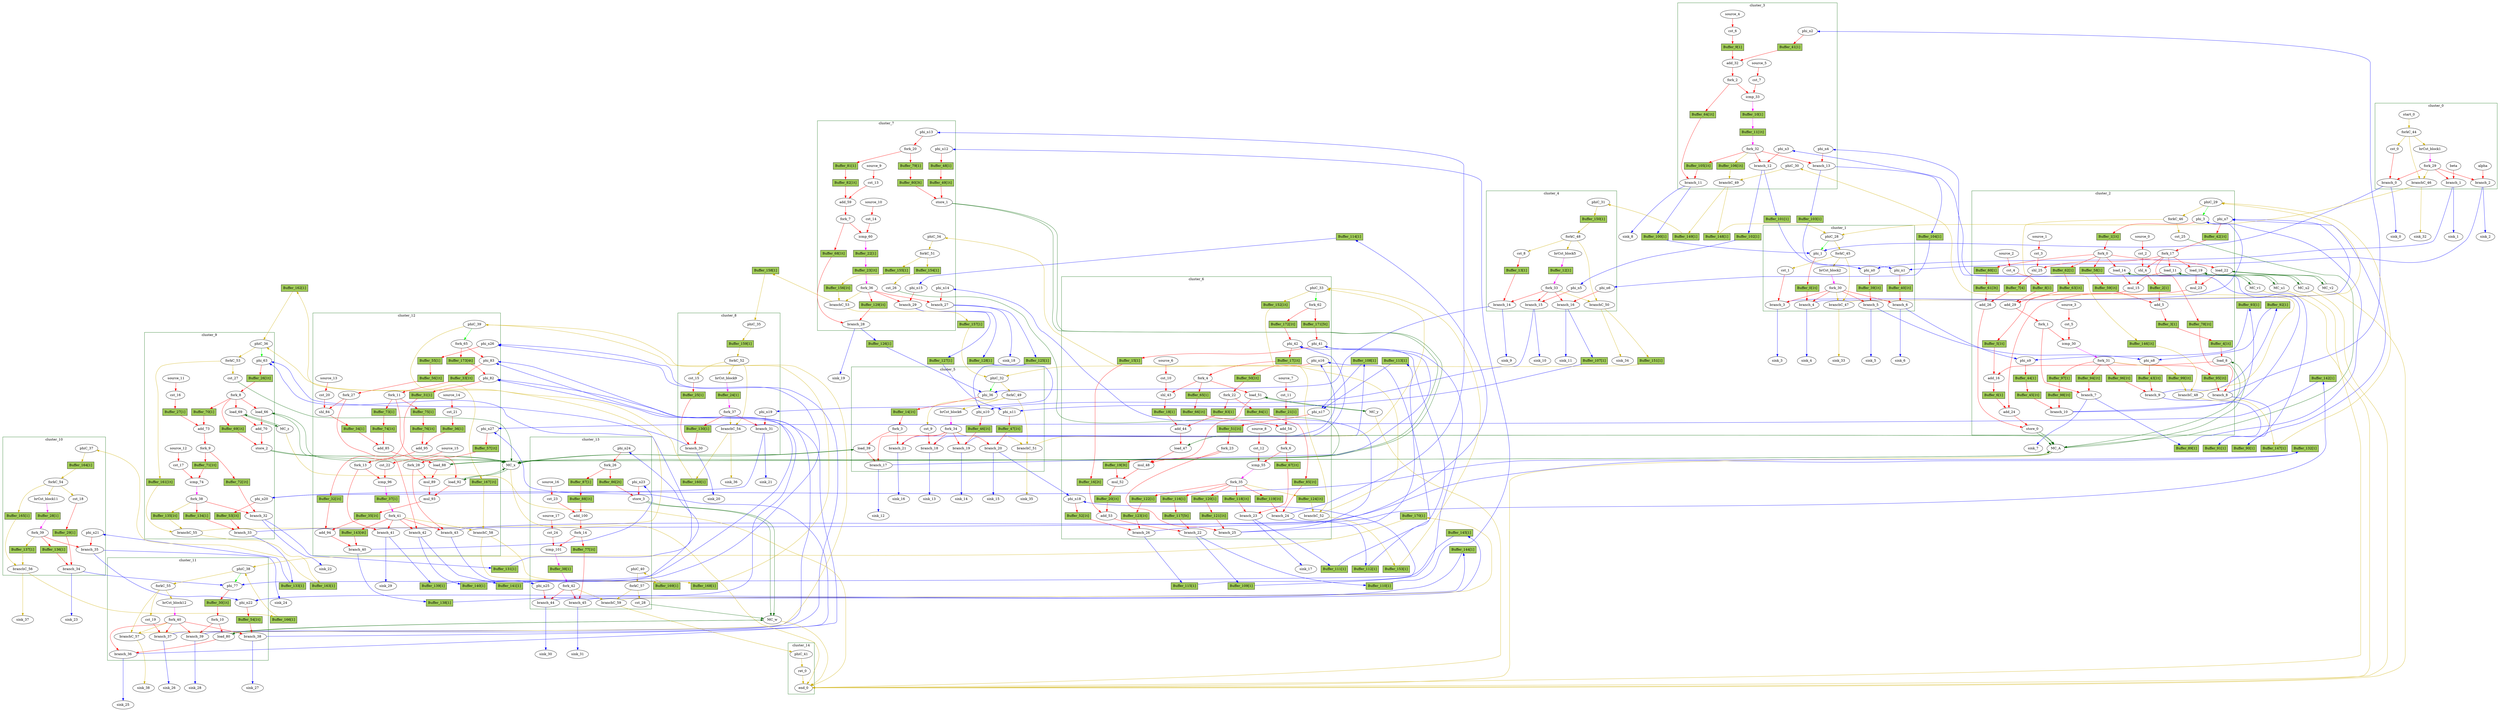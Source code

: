 Digraph G {
	splines=spline;
	subgraph cluster_cluster_14 {
	color = "darkgreen";
label = "cluster_14";
		"ret_0" [type="Operator", in="in1:0 ", out="out1:0 ", bbID=15, II=1, delay=0.0, latency=0, op="ret_op"];
		"end_0" [type="Exit", in="in1:0*e in2:0*e in3:0*e in4:0*e in5:0*e in6:0*e in7:0*e in8:0*e in9:0*e in10:0 ", out="out1:0", bbID=0];
		"phiC_41" [type="Merge", in="in1:0 ", out="out1:0", bbID=15, delay=0.0];
	}
	subgraph cluster_cluster_5 {
	color = "darkgreen";
label = "cluster_5";
		"phi_36" [type="Mux", in="in1?:1 in2:6 in3:6 ", out="out1:6", bbID=6, delay=1.397];
		"load_39" [type="Operator", in="in1:32 in2:6 ", out="out1:32 out2:6 ", bbID=6, II=1, delay=1.412, latency=2, op="mc_load_op", portId=0];
		"brCst_block6" [type="Constant", in="in1:1", out="out1:1", bbID=6, value="0x1"];
		"cst_9" [type="Constant", in="in1:1", out="out1:1", bbID=6, value="0x00000000"];
		"phi_n10" [type="Merge", in="in1:32 in2:32 ", out="out1:32", bbID=6, delay=1.397];
		"phi_n11" [type="Merge", in="in1:32 in2:32 ", out="out1:32", bbID=6, delay=1.397];
		"fork_3" [type="Fork", in="in1:6", out="out1:6 out2:6 ", bbID=6];
		"branch_17" [type="Branch", in="in1:32 in2?:1", out="out1+:32 out2-:32", bbID=6];
		"branch_18" [type="Branch", in="in1:1 in2?:1", out="out1+:1 out2-:1", bbID=6];
		"branch_19" [type="Branch", in="in1:32 in2?:1", out="out1+:32 out2-:32", bbID=6];
		"branch_20" [type="Branch", in="in1:32 in2?:1", out="out1+:32 out2-:32", bbID=6];
		"branch_21" [type="Branch", in="in1:6 in2?:1", out="out1+:6 out2-:6", bbID=6];
		"fork_34" [type="Fork", in="in1:1", out="out1:1 out2:1 out3:1 out4:1 out5:1 out6:1 ", bbID=6];
		"phiC_32" [type="CntrlMerge", in="in1:0 in2:0 ", out="out1:0 out2?:1", bbID=6, delay=0.0];
		"forkC_49" [type="Fork", in="in1:0", out="out1:0 out2:0 out3:0 ", bbID=6];
		"branchC_51" [type="Branch", in="in1:0 in2?:1", out="out1+:0 out2-:0", bbID=6];
		"Buffer_14" [type="Buffer", in="in1:32", out="out1:32", bbID=3, slots=1, transparent=true, label="Buffer_14[1t]", shape="box", style="filled", fillcolor="darkolivegreen3", height=0.4];
		"Buffer_46" [type="Buffer", in="in1:32", out="out1:32", bbID=3, slots=1, transparent=true, label="Buffer_46[1t]", shape="box", style="filled", fillcolor="darkolivegreen3", height=0.4];
		"Buffer_47" [type="Buffer", in="in1:32", out="out1:32", bbID=3, slots=1, transparent=true, label="Buffer_47[1t]", shape="box", style="filled", fillcolor="darkolivegreen3", height=0.4];
	}
	subgraph cluster_cluster_8 {
	color = "darkgreen";
label = "cluster_8";
		"brCst_block9" [type="Constant", in="in1:1", out="out1:1", bbID=9, value="0x1"];
		"cst_15" [type="Constant", in="in1:1", out="out1:1", bbID=9, value="0x00000000"];
		"phi_n19" [type="Merge", in="in1:32 ", out="out1:32", bbID=9, delay=0.0];
		"branch_30" [type="Branch", in="in1:1 in2?:1", out="out1+:1 out2-:1", bbID=9];
		"branch_31" [type="Branch", in="in1:32 in2?:1", out="out1+:32 out2-:32", bbID=9];
		"fork_37" [type="Fork", in="in1:1", out="out1:1 out2:1 out3:1 ", bbID=9];
		"phiC_35" [type="Merge", in="in1:0 ", out="out1:0", bbID=9, delay=0.0];
		"forkC_52" [type="Fork", in="in1:0", out="out1:0 out2:0 out3:0 ", bbID=9];
		"branchC_54" [type="Branch", in="in1:0 in2?:1", out="out1+:0 out2-:0", bbID=9];
		"Buffer_24" [type="Buffer", in="in1:32", out="out1:32", bbID=3, slots=1, transparent=false, label="Buffer_24[1]", shape="box", style="filled", fillcolor="darkolivegreen3", height=0.4];
		"Buffer_25" [type="Buffer", in="in1:32", out="out1:32", bbID=3, slots=1, transparent=false, label="Buffer_25[1]", shape="box", style="filled", fillcolor="darkolivegreen3", height=0.4];
		"Buffer_130" [type="Buffer", in="in1:32", out="out1:32", bbID=3, slots=1, transparent=false, label="Buffer_130[1]", shape="box", style="filled", fillcolor="darkolivegreen3", height=0.4];
		"Buffer_159" [type="Buffer", in="in1:32", out="out1:32", bbID=3, slots=1, transparent=false, label="Buffer_159[1]", shape="box", style="filled", fillcolor="darkolivegreen3", height=0.4];
	}
	subgraph cluster_cluster_7 {
	color = "darkgreen";
label = "cluster_7";
		"store_1" [type="Operator", in="in1:32 in2:6 ", out="out1:32 out2:6 ", bbID=8, II=1, delay=0.672, latency=0, op="mc_store_op", portId=0];
		"cst_13" [type="Constant", in="in1:1", out="out1:1", bbID=8, value="0x00000001"];
		"add_59" [type="Operator", in="in1:6 in2:6 ", out="out1:6 ", bbID=8, II=1, delay=2.287, latency=0, op="add_op"];
		"cst_14" [type="Constant", in="in1:6", out="out1:6", bbID=8, value="0x00000020"];
		"icmp_60" [type="Operator", in="in1:6 in2:6 ", out="out1:1 ", bbID=8, II=1, delay=1.907, latency=0, op="icmp_ult_op"];
		"phi_n12" [type="Merge", in="in1:32 ", out="out1:32", bbID=8, delay=0.0];
		"phi_n13" [type="Merge", in="in1:6 ", out="out1:6", bbID=8, delay=0.0];
		"phi_n14" [type="Merge", in="in1:32 ", out="out1:32", bbID=8, delay=0.0];
		"phi_n15" [type="Merge", in="in1:32 ", out="out1:32", bbID=8, delay=0.0];
		"fork_7" [type="Fork", in="in1:6", out="out1:6 out2:6 ", bbID=8];
		"fork_20" [type="Fork", in="in1:6", out="out1:6 out2:6 ", bbID=8];
		"branch_27" [type="Branch", in="in1:32 in2?:1", out="out1+:32 out2-:32", bbID=8];
		"branch_28" [type="Branch", in="in1:6 in2?:1", out="out1+:6 out2-:6", bbID=8];
		"branch_29" [type="Branch", in="in1:32 in2?:1", out="out1+:32 out2-:32", bbID=8];
		"fork_36" [type="Fork", in="in1:1", out="out1:1 out2:1 out3:1 out4:1 ", bbID=8];
		"cst_26" [type="Constant", in="in1:1", out="out1:1", bbID=8, value="0x00000001"];
		"phiC_34" [type="Merge", in="in1:0 ", out="out1:0", bbID=8, delay=0.0];
		"forkC_51" [type="Fork", in="in1:0", out="out1:0 out2:0 ", bbID=8];
		"branchC_53" [type="Branch", in="in1:0 in2?:1", out="out1+:0 out2-:0", bbID=8];
		"source_9" [type="Source", out="out1:1", bbID=8];
		"source_10" [type="Source", out="out1:6", bbID=8];
		"Buffer_22" [type="Buffer", in="in1:32", out="out1:32", bbID=3, slots=1, transparent=false, label="Buffer_22[1]", shape="box", style="filled", fillcolor="darkolivegreen3", height=0.4];
		"Buffer_23" [type="Buffer", in="in1:32", out="out1:32", bbID=3, slots=1, transparent=true, label="Buffer_23[1t]", shape="box", style="filled", fillcolor="darkolivegreen3", height=0.4];
		"Buffer_48" [type="Buffer", in="in1:32", out="out1:32", bbID=3, slots=1, transparent=false, label="Buffer_48[1]", shape="box", style="filled", fillcolor="darkolivegreen3", height=0.4];
		"Buffer_49" [type="Buffer", in="in1:32", out="out1:32", bbID=3, slots=1, transparent=true, label="Buffer_49[1t]", shape="box", style="filled", fillcolor="darkolivegreen3", height=0.4];
		"Buffer_68" [type="Buffer", in="in1:32", out="out1:32", bbID=3, slots=1, transparent=true, label="Buffer_68[1t]", shape="box", style="filled", fillcolor="darkolivegreen3", height=0.4];
		"Buffer_79" [type="Buffer", in="in1:32", out="out1:32", bbID=3, slots=1, transparent=false, label="Buffer_79[1]", shape="box", style="filled", fillcolor="darkolivegreen3", height=0.4];
		"Buffer_80" [type="Buffer", in="in1:32", out="out1:32", bbID=3, slots=3, transparent=true, label="Buffer_80[3t]", shape="box", style="filled", fillcolor="darkolivegreen3", height=0.4];
		"Buffer_81" [type="Buffer", in="in1:32", out="out1:32", bbID=3, slots=1, transparent=false, label="Buffer_81[1]", shape="box", style="filled", fillcolor="darkolivegreen3", height=0.4];
		"Buffer_82" [type="Buffer", in="in1:32", out="out1:32", bbID=3, slots=1, transparent=true, label="Buffer_82[1t]", shape="box", style="filled", fillcolor="darkolivegreen3", height=0.4];
		"Buffer_129" [type="Buffer", in="in1:32", out="out1:32", bbID=3, slots=1, transparent=true, label="Buffer_129[1t]", shape="box", style="filled", fillcolor="darkolivegreen3", height=0.4];
		"Buffer_154" [type="Buffer", in="in1:32", out="out1:32", bbID=3, slots=1, transparent=false, label="Buffer_154[1]", shape="box", style="filled", fillcolor="darkolivegreen3", height=0.4];
		"Buffer_155" [type="Buffer", in="in1:32", out="out1:32", bbID=3, slots=1, transparent=false, label="Buffer_155[1]", shape="box", style="filled", fillcolor="darkolivegreen3", height=0.4];
		"Buffer_156" [type="Buffer", in="in1:32", out="out1:32", bbID=3, slots=1, transparent=true, label="Buffer_156[1t]", shape="box", style="filled", fillcolor="darkolivegreen3", height=0.4];
	}
	subgraph cluster_cluster_13 {
	color = "darkgreen";
label = "cluster_13";
		"store_3" [type="Operator", in="in1:32 in2:6 ", out="out1:32 out2:6 ", bbID=14, II=1, delay=0.672, latency=0, op="mc_store_op", portId=0];
		"cst_23" [type="Constant", in="in1:1", out="out1:1", bbID=14, value="0x00000001"];
		"add_100" [type="Operator", in="in1:6 in2:6 ", out="out1:6 ", bbID=14, II=1, delay=2.287, latency=0, op="add_op"];
		"cst_24" [type="Constant", in="in1:6", out="out1:6", bbID=14, value="0x00000020"];
		"icmp_101" [type="Operator", in="in1:6 in2:6 ", out="out1:1 ", bbID=14, II=1, delay=1.907, latency=0, op="icmp_ult_op"];
		"phi_n23" [type="Merge", in="in1:32 ", out="out1:32", bbID=14, delay=0.0];
		"phi_n24" [type="Merge", in="in1:6 ", out="out1:6", bbID=14, delay=0.0];
		"phi_n25" [type="Merge", in="in1:32 ", out="out1:32", bbID=14, delay=0.0];
		"fork_14" [type="Fork", in="in1:6", out="out1:6 out2:6 ", bbID=14];
		"fork_26" [type="Fork", in="in1:6", out="out1:6 out2:6 ", bbID=14];
		"branch_44" [type="Branch", in="in1:32 in2?:1", out="out1+:32 out2-:32", bbID=14];
		"branch_45" [type="Branch", in="in1:6 in2?:1", out="out1+:6 out2-:6", bbID=14];
		"fork_42" [type="Fork", in="in1:1", out="out1:1 out2:1 out3:1 ", bbID=14];
		"cst_28" [type="Constant", in="in1:1", out="out1:1", bbID=14, value="0x00000001"];
		"phiC_40" [type="Merge", in="in1:0 ", out="out1:0", bbID=14, delay=0.0];
		"forkC_57" [type="Fork", in="in1:0", out="out1:0 out2:0 ", bbID=14];
		"branchC_59" [type="Branch", in="in1:0 in2?:1", out="out1+:0 out2-:0", bbID=14];
		"source_16" [type="Source", out="out1:1", bbID=14];
		"source_17" [type="Source", out="out1:6", bbID=14];
		"Buffer_38" [type="Buffer", in="in1:32", out="out1:32", bbID=3, slots=1, transparent=false, label="Buffer_38[1]", shape="box", style="filled", fillcolor="darkolivegreen3", height=0.4];
		"Buffer_77" [type="Buffer", in="in1:32", out="out1:32", bbID=3, slots=1, transparent=true, label="Buffer_77[1t]", shape="box", style="filled", fillcolor="darkolivegreen3", height=0.4];
		"Buffer_86" [type="Buffer", in="in1:32", out="out1:32", bbID=3, slots=2, transparent=true, label="Buffer_86[2t]", shape="box", style="filled", fillcolor="darkolivegreen3", height=0.4];
		"Buffer_87" [type="Buffer", in="in1:32", out="out1:32", bbID=3, slots=1, transparent=false, label="Buffer_87[1]", shape="box", style="filled", fillcolor="darkolivegreen3", height=0.4];
		"Buffer_88" [type="Buffer", in="in1:32", out="out1:32", bbID=3, slots=1, transparent=true, label="Buffer_88[1t]", shape="box", style="filled", fillcolor="darkolivegreen3", height=0.4];
	}
	subgraph cluster_cluster_0 {
	color = "darkgreen";
label = "cluster_0";
		"alpha" [type="Entry", in="in1:32", out="out1:32", bbID=1];
		"beta" [type="Entry", in="in1:32", out="out1:32", bbID=1];
		"brCst_block1" [type="Constant", in="in1:1", out="out1:1", bbID=1, value="0x1"];
		"cst_0" [type="Constant", in="in1:1", out="out1:1", bbID=1, value="0x00000000"];
		"branch_0" [type="Branch", in="in1:1 in2?:1", out="out1+:1 out2-:1", bbID=1];
		"branch_1" [type="Branch", in="in1:32 in2?:1", out="out1+:32 out2-:32", bbID=1];
		"branch_2" [type="Branch", in="in1:32 in2?:1", out="out1+:32 out2-:32", bbID=1];
		"fork_29" [type="Fork", in="in1:1", out="out1:1 out2:1 out3:1 out4:1 ", bbID=1];
		"start_0" [type="Entry", in="in1:0", out="out1:0", bbID=1, control="true"];
		"forkC_44" [type="Fork", in="in1:0", out="out1:0 out2:0 out3:0 ", bbID=1];
		"branchC_46" [type="Branch", in="in1:0 in2?:1", out="out1+:0 out2-:0", bbID=1];
	}
	subgraph cluster_cluster_4 {
	color = "darkgreen";
label = "cluster_4";
		"brCst_block5" [type="Constant", in="in1:1", out="out1:1", bbID=5, value="0x1"];
		"cst_8" [type="Constant", in="in1:1", out="out1:1", bbID=5, value="0x00000000"];
		"phi_n5" [type="Merge", in="in1:32 ", out="out1:32", bbID=5, delay=0.0];
		"phi_n6" [type="Merge", in="in1:32 ", out="out1:32", bbID=5, delay=0.0];
		"branch_14" [type="Branch", in="in1:1 in2?:1", out="out1+:1 out2-:1", bbID=5];
		"branch_15" [type="Branch", in="in1:32 in2?:1", out="out1+:32 out2-:32", bbID=5];
		"branch_16" [type="Branch", in="in1:32 in2?:1", out="out1+:32 out2-:32", bbID=5];
		"fork_33" [type="Fork", in="in1:1", out="out1:1 out2:1 out3:1 out4:1 ", bbID=5];
		"phiC_31" [type="Merge", in="in1:0 ", out="out1:0", bbID=5, delay=0.0];
		"forkC_48" [type="Fork", in="in1:0", out="out1:0 out2:0 out3:0 ", bbID=5];
		"branchC_50" [type="Branch", in="in1:0 in2?:1", out="out1+:0 out2-:0", bbID=5];
		"Buffer_12" [type="Buffer", in="in1:32", out="out1:32", bbID=3, slots=1, transparent=false, label="Buffer_12[1]", shape="box", style="filled", fillcolor="darkolivegreen3", height=0.4];
		"Buffer_13" [type="Buffer", in="in1:32", out="out1:32", bbID=3, slots=1, transparent=false, label="Buffer_13[1]", shape="box", style="filled", fillcolor="darkolivegreen3", height=0.4];
		"Buffer_150" [type="Buffer", in="in1:32", out="out1:32", bbID=3, slots=1, transparent=false, label="Buffer_150[1]", shape="box", style="filled", fillcolor="darkolivegreen3", height=0.4];
	}
	subgraph cluster_cluster_10 {
	color = "darkgreen";
label = "cluster_10";
		"brCst_block11" [type="Constant", in="in1:1", out="out1:1", bbID=11, value="0x1"];
		"cst_18" [type="Constant", in="in1:1", out="out1:1", bbID=11, value="0x00000000"];
		"phi_n21" [type="Merge", in="in1:32 ", out="out1:32", bbID=11, delay=0.0];
		"branch_34" [type="Branch", in="in1:1 in2?:1", out="out1+:1 out2-:1", bbID=11];
		"branch_35" [type="Branch", in="in1:32 in2?:1", out="out1+:32 out2-:32", bbID=11];
		"fork_39" [type="Fork", in="in1:1", out="out1:1 out2:1 out3:1 ", bbID=11];
		"phiC_37" [type="Merge", in="in1:0 ", out="out1:0", bbID=11, delay=0.0];
		"forkC_54" [type="Fork", in="in1:0", out="out1:0 out2:0 out3:0 ", bbID=11];
		"branchC_56" [type="Branch", in="in1:0 in2?:1", out="out1+:0 out2-:0", bbID=11];
		"Buffer_28" [type="Buffer", in="in1:32", out="out1:32", bbID=3, slots=1, transparent=false, label="Buffer_28[1]", shape="box", style="filled", fillcolor="darkolivegreen3", height=0.4];
		"Buffer_29" [type="Buffer", in="in1:32", out="out1:32", bbID=3, slots=1, transparent=false, label="Buffer_29[1]", shape="box", style="filled", fillcolor="darkolivegreen3", height=0.4];
		"Buffer_136" [type="Buffer", in="in1:32", out="out1:32", bbID=3, slots=1, transparent=false, label="Buffer_136[1]", shape="box", style="filled", fillcolor="darkolivegreen3", height=0.4];
		"Buffer_137" [type="Buffer", in="in1:32", out="out1:32", bbID=3, slots=1, transparent=false, label="Buffer_137[1]", shape="box", style="filled", fillcolor="darkolivegreen3", height=0.4];
		"Buffer_164" [type="Buffer", in="in1:32", out="out1:32", bbID=3, slots=1, transparent=false, label="Buffer_164[1]", shape="box", style="filled", fillcolor="darkolivegreen3", height=0.4];
		"Buffer_165" [type="Buffer", in="in1:32", out="out1:32", bbID=3, slots=1, transparent=false, label="Buffer_165[1]", shape="box", style="filled", fillcolor="darkolivegreen3", height=0.4];
	}
	subgraph cluster_cluster_9 {
	color = "darkgreen";
label = "cluster_9";
		"phi_63" [type="Mux", in="in1?:1 in2:6 in3:6 ", out="out1:6", bbID=10, delay=1.397];
		"load_66" [type="Operator", in="in1:32 in2:6 ", out="out1:32 out2:6 ", bbID=10, II=1, delay=1.412, latency=2, op="mc_load_op", portId=1];
		"load_69" [type="Operator", in="in1:32 in2:6 ", out="out1:32 out2:6 ", bbID=10, II=1, delay=1.412, latency=2, op="mc_load_op", portId=0];
		"add_70" [type="Operator", in="in1:32 in2:32 ", out="out1:32 ", bbID=10, II=1, delay=2.287, latency=0, op="add_op"];
		"store_2" [type="Operator", in="in1:32 in2:6 ", out="out1:32 out2:6 ", bbID=10, II=1, delay=0.672, latency=0, op="mc_store_op", portId=1];
		"cst_16" [type="Constant", in="in1:1", out="out1:1", bbID=10, value="0x00000001"];
		"add_73" [type="Operator", in="in1:6 in2:6 ", out="out1:6 ", bbID=10, II=1, delay=2.287, latency=0, op="add_op"];
		"cst_17" [type="Constant", in="in1:6", out="out1:6", bbID=10, value="0x00000020"];
		"icmp_74" [type="Operator", in="in1:6 in2:6 ", out="out1:1 ", bbID=10, II=1, delay=1.907, latency=0, op="icmp_ult_op"];
		"phi_n20" [type="Merge", in="in1:32 in2:32 ", out="out1:32", bbID=10, delay=1.397];
		"fork_8" [type="Fork", in="in1:6", out="out1:6 out2:6 out3:6 out4:6 ", bbID=10];
		"fork_9" [type="Fork", in="in1:6", out="out1:6 out2:6 ", bbID=10];
		"branch_32" [type="Branch", in="in1:6 in2?:1", out="out1+:6 out2-:6", bbID=10];
		"branch_33" [type="Branch", in="in1:32 in2?:1", out="out1+:32 out2-:32", bbID=10];
		"fork_38" [type="Fork", in="in1:1", out="out1:1 out2:1 out3:1 ", bbID=10];
		"cst_27" [type="Constant", in="in1:1", out="out1:1", bbID=10, value="0x00000001"];
		"phiC_36" [type="CntrlMerge", in="in1:0 in2:0 ", out="out1:0 out2?:1", bbID=10, delay=0.0];
		"forkC_53" [type="Fork", in="in1:0", out="out1:0 out2:0 ", bbID=10];
		"branchC_55" [type="Branch", in="in1:0 in2?:1", out="out1+:0 out2-:0", bbID=10];
		"source_11" [type="Source", out="out1:1", bbID=10];
		"source_12" [type="Source", out="out1:6", bbID=10];
		"Buffer_26" [type="Buffer", in="in1:32", out="out1:32", bbID=3, slots=1, transparent=true, label="Buffer_26[1t]", shape="box", style="filled", fillcolor="darkolivegreen3", height=0.4];
		"Buffer_27" [type="Buffer", in="in1:32", out="out1:32", bbID=3, slots=1, transparent=false, label="Buffer_27[1]", shape="box", style="filled", fillcolor="darkolivegreen3", height=0.4];
		"Buffer_53" [type="Buffer", in="in1:32", out="out1:32", bbID=3, slots=1, transparent=true, label="Buffer_53[1t]", shape="box", style="filled", fillcolor="darkolivegreen3", height=0.4];
		"Buffer_69" [type="Buffer", in="in1:32", out="out1:32", bbID=3, slots=1, transparent=true, label="Buffer_69[1t]", shape="box", style="filled", fillcolor="darkolivegreen3", height=0.4];
		"Buffer_70" [type="Buffer", in="in1:32", out="out1:32", bbID=3, slots=1, transparent=false, label="Buffer_70[1]", shape="box", style="filled", fillcolor="darkolivegreen3", height=0.4];
		"Buffer_71" [type="Buffer", in="in1:32", out="out1:32", bbID=3, slots=1, transparent=true, label="Buffer_71[1t]", shape="box", style="filled", fillcolor="darkolivegreen3", height=0.4];
		"Buffer_72" [type="Buffer", in="in1:32", out="out1:32", bbID=3, slots=1, transparent=true, label="Buffer_72[1t]", shape="box", style="filled", fillcolor="darkolivegreen3", height=0.4];
		"Buffer_134" [type="Buffer", in="in1:32", out="out1:32", bbID=3, slots=1, transparent=false, label="Buffer_134[1]", shape="box", style="filled", fillcolor="darkolivegreen3", height=0.4];
		"Buffer_135" [type="Buffer", in="in1:32", out="out1:32", bbID=3, slots=1, transparent=true, label="Buffer_135[1t]", shape="box", style="filled", fillcolor="darkolivegreen3", height=0.4];
		"Buffer_161" [type="Buffer", in="in1:32", out="out1:32", bbID=3, slots=1, transparent=true, label="Buffer_161[1t]", shape="box", style="filled", fillcolor="darkolivegreen3", height=0.4];
	}
	subgraph cluster_cluster_6 {
	color = "darkgreen";
label = "cluster_6";
		"phi_41" [type="Mux", in="in1?:1 in2:32 in3:32 ", out="out1:32", bbID=7, delay=1.397];
		"phi_42" [type="Mux", in="in1?:1 in2:6 in3:6 ", out="out1:6", bbID=7, delay=1.397];
		"cst_10" [type="Constant", in="in1:3", out="out1:3", bbID=7, value="0x00000005"];
		"shl_43" [type="Operator", in="in1:11 in2:11 ", out="out1:11 ", bbID=7, II=1, delay=0.0, latency=0, op="shl_op"];
		"add_44" [type="Operator", in="in1:12 in2:12 ", out="out1:12 ", bbID=7, II=1, delay=2.287, latency=0, op="add_op"];
		"load_47" [type="Operator", in="in1:32 in2:12 ", out="out1:32 out2:12 ", bbID=7, II=1, delay=1.412, latency=2, op="mc_load_op", portId=1];
		"mul_48" [type="Operator", in="in1:32 in2:32 ", out="out1:32 ", bbID=7, II=1, delay=0.0, latency=4, op="mul_op"];
		"load_51" [type="Operator", in="in1:32 in2:6 ", out="out1:32 out2:6 ", bbID=7, II=1, delay=1.412, latency=2, op="mc_load_op", portId=0];
		"mul_52" [type="Operator", in="in1:32 in2:32 ", out="out1:32 ", bbID=7, II=1, delay=0.0, latency=4, op="mul_op"];
		"add_53" [type="Operator", in="in1:32 in2:32 ", out="out1:32 ", bbID=7, II=1, delay=2.287, latency=0, op="add_op"];
		"cst_11" [type="Constant", in="in1:1", out="out1:1", bbID=7, value="0x00000001"];
		"add_54" [type="Operator", in="in1:6 in2:6 ", out="out1:6 ", bbID=7, II=1, delay=2.287, latency=0, op="add_op"];
		"cst_12" [type="Constant", in="in1:6", out="out1:6", bbID=7, value="0x00000020"];
		"icmp_55" [type="Operator", in="in1:6 in2:6 ", out="out1:1 ", bbID=7, II=1, delay=1.907, latency=0, op="icmp_ult_op"];
		"phi_n16" [type="Merge", in="in1:6 in2:6 ", out="out1:6", bbID=7, delay=1.397];
		"phi_n17" [type="Merge", in="in1:32 in2:32 ", out="out1:32", bbID=7, delay=1.397];
		"phi_n18" [type="Merge", in="in1:32 in2:32 ", out="out1:32", bbID=7, delay=1.397];
		"fork_4" [type="Fork", in="in1:6", out="out1:6 out2:6 out3:6 ", bbID=7];
		"fork_6" [type="Fork", in="in1:6", out="out1:6 out2:6 ", bbID=7];
		"fork_22" [type="Fork", in="in1:6", out="out1:6 out2:6 ", bbID=7];
		"fork_23" [type="Fork", in="in1:32", out="out1:32 out2:32 ", bbID=7];
		"branch_22" [type="Branch", in="in1:32 in2?:1", out="out1+:32 out2-:32", bbID=7];
		"branch_23" [type="Branch", in="in1:6 in2?:1", out="out1+:6 out2-:6", bbID=7];
		"branch_24" [type="Branch", in="in1:6 in2?:1", out="out1+:6 out2-:6", bbID=7];
		"branch_25" [type="Branch", in="in1:32 in2?:1", out="out1+:32 out2-:32", bbID=7];
		"branch_26" [type="Branch", in="in1:32 in2?:1", out="out1+:32 out2-:32", bbID=7];
		"fork_35" [type="Fork", in="in1:1", out="out1:1 out2:1 out3:1 out4:1 out5:1 out6:1 ", bbID=7];
		"phiC_33" [type="CntrlMerge", in="in1:0 in2:0 ", out="out1:0 out2?:1", bbID=7, delay=0.0];
		"branchC_52" [type="Branch", in="in1:0 in2?:1", out="out1+:0 out2-:0", bbID=7];
		"source_6" [type="Source", out="out1:3", bbID=7];
		"source_7" [type="Source", out="out1:1", bbID=7];
		"source_8" [type="Source", out="out1:6", bbID=7];
		"fork_62" [type="Fork", in="in1:1", out="out1:1 out2:1 ", bbID=7];
		"Buffer_15" [type="Buffer", in="in1:32", out="out1:32", bbID=3, slots=1, transparent=false, label="Buffer_15[1]", shape="box", style="filled", fillcolor="darkolivegreen3", height=0.4];
		"Buffer_16" [type="Buffer", in="in1:32", out="out1:32", bbID=3, slots=2, transparent=true, label="Buffer_16[2t]", shape="box", style="filled", fillcolor="darkolivegreen3", height=0.4];
		"Buffer_17" [type="Buffer", in="in1:32", out="out1:32", bbID=3, slots=1, transparent=true, label="Buffer_17[1t]", shape="box", style="filled", fillcolor="darkolivegreen3", height=0.4];
		"Buffer_18" [type="Buffer", in="in1:32", out="out1:32", bbID=3, slots=1, transparent=false, label="Buffer_18[1]", shape="box", style="filled", fillcolor="darkolivegreen3", height=0.4];
		"Buffer_19" [type="Buffer", in="in1:32", out="out1:32", bbID=3, slots=3, transparent=true, label="Buffer_19[3t]", shape="box", style="filled", fillcolor="darkolivegreen3", height=0.4];
		"Buffer_20" [type="Buffer", in="in1:32", out="out1:32", bbID=3, slots=1, transparent=true, label="Buffer_20[1t]", shape="box", style="filled", fillcolor="darkolivegreen3", height=0.4];
		"Buffer_21" [type="Buffer", in="in1:32", out="out1:32", bbID=3, slots=1, transparent=false, label="Buffer_21[1]", shape="box", style="filled", fillcolor="darkolivegreen3", height=0.4];
		"Buffer_50" [type="Buffer", in="in1:32", out="out1:32", bbID=3, slots=1, transparent=true, label="Buffer_50[1t]", shape="box", style="filled", fillcolor="darkolivegreen3", height=0.4];
		"Buffer_51" [type="Buffer", in="in1:32", out="out1:32", bbID=3, slots=1, transparent=true, label="Buffer_51[1t]", shape="box", style="filled", fillcolor="darkolivegreen3", height=0.4];
		"Buffer_52" [type="Buffer", in="in1:32", out="out1:32", bbID=3, slots=1, transparent=true, label="Buffer_52[1t]", shape="box", style="filled", fillcolor="darkolivegreen3", height=0.4];
		"Buffer_65" [type="Buffer", in="in1:32", out="out1:32", bbID=3, slots=1, transparent=false, label="Buffer_65[1]", shape="box", style="filled", fillcolor="darkolivegreen3", height=0.4];
		"Buffer_66" [type="Buffer", in="in1:32", out="out1:32", bbID=3, slots=1, transparent=true, label="Buffer_66[1t]", shape="box", style="filled", fillcolor="darkolivegreen3", height=0.4];
		"Buffer_67" [type="Buffer", in="in1:32", out="out1:32", bbID=3, slots=1, transparent=true, label="Buffer_67[1t]", shape="box", style="filled", fillcolor="darkolivegreen3", height=0.4];
		"Buffer_83" [type="Buffer", in="in1:32", out="out1:32", bbID=3, slots=1, transparent=false, label="Buffer_83[1]", shape="box", style="filled", fillcolor="darkolivegreen3", height=0.4];
		"Buffer_84" [type="Buffer", in="in1:32", out="out1:32", bbID=3, slots=1, transparent=false, label="Buffer_84[1]", shape="box", style="filled", fillcolor="darkolivegreen3", height=0.4];
		"Buffer_85" [type="Buffer", in="in1:32", out="out1:32", bbID=3, slots=1, transparent=true, label="Buffer_85[1t]", shape="box", style="filled", fillcolor="darkolivegreen3", height=0.4];
		"Buffer_116" [type="Buffer", in="in1:32", out="out1:32", bbID=3, slots=1, transparent=false, label="Buffer_116[1]", shape="box", style="filled", fillcolor="darkolivegreen3", height=0.4];
		"Buffer_117" [type="Buffer", in="in1:32", out="out1:32", bbID=3, slots=5, transparent=true, label="Buffer_117[5t]", shape="box", style="filled", fillcolor="darkolivegreen3", height=0.4];
		"Buffer_118" [type="Buffer", in="in1:32", out="out1:32", bbID=3, slots=1, transparent=true, label="Buffer_118[1t]", shape="box", style="filled", fillcolor="darkolivegreen3", height=0.4];
		"Buffer_119" [type="Buffer", in="in1:32", out="out1:32", bbID=3, slots=1, transparent=true, label="Buffer_119[1t]", shape="box", style="filled", fillcolor="darkolivegreen3", height=0.4];
		"Buffer_120" [type="Buffer", in="in1:32", out="out1:32", bbID=3, slots=1, transparent=false, label="Buffer_120[1]", shape="box", style="filled", fillcolor="darkolivegreen3", height=0.4];
		"Buffer_121" [type="Buffer", in="in1:32", out="out1:32", bbID=3, slots=1, transparent=true, label="Buffer_121[1t]", shape="box", style="filled", fillcolor="darkolivegreen3", height=0.4];
		"Buffer_122" [type="Buffer", in="in1:32", out="out1:32", bbID=3, slots=1, transparent=false, label="Buffer_122[1]", shape="box", style="filled", fillcolor="darkolivegreen3", height=0.4];
		"Buffer_123" [type="Buffer", in="in1:32", out="out1:32", bbID=3, slots=1, transparent=true, label="Buffer_123[1t]", shape="box", style="filled", fillcolor="darkolivegreen3", height=0.4];
		"Buffer_124" [type="Buffer", in="in1:32", out="out1:32", bbID=3, slots=1, transparent=true, label="Buffer_124[1t]", shape="box", style="filled", fillcolor="darkolivegreen3", height=0.4];
		"Buffer_152" [type="Buffer", in="in1:32", out="out1:32", bbID=3, slots=1, transparent=true, label="Buffer_152[1t]", shape="box", style="filled", fillcolor="darkolivegreen3", height=0.4];
		"Buffer_171" [type="Buffer", in="in1:32", out="out1:32", bbID=3, slots=5, transparent=true, label="Buffer_171[5t]", shape="box", style="filled", fillcolor="darkolivegreen3", height=0.4];
		"Buffer_172" [type="Buffer", in="in1:32", out="out1:32", bbID=3, slots=1, transparent=true, label="Buffer_172[1t]", shape="box", style="filled", fillcolor="darkolivegreen3", height=0.4];
	}
	subgraph cluster_cluster_12 {
	color = "darkgreen";
label = "cluster_12";
		"phi_82" [type="Mux", in="in1?:1 in2:32 in3:32 ", out="out1:32", bbID=13, delay=1.397];
		"phi_83" [type="Mux", in="in1?:1 in2:6 in3:6 ", out="out1:6", bbID=13, delay=1.397];
		"cst_20" [type="Constant", in="in1:3", out="out1:3", bbID=13, value="0x00000005"];
		"shl_84" [type="Operator", in="in1:11 in2:11 ", out="out1:11 ", bbID=13, II=1, delay=0.0, latency=0, op="shl_op"];
		"add_85" [type="Operator", in="in1:12 in2:12 ", out="out1:12 ", bbID=13, II=1, delay=2.287, latency=0, op="add_op"];
		"load_88" [type="Operator", in="in1:32 in2:12 ", out="out1:32 out2:12 ", bbID=13, II=1, delay=1.412, latency=2, op="mc_load_op", portId=2];
		"mul_89" [type="Operator", in="in1:32 in2:32 ", out="out1:32 ", bbID=13, II=1, delay=0.0, latency=4, op="mul_op"];
		"load_92" [type="Operator", in="in1:32 in2:6 ", out="out1:32 out2:6 ", bbID=13, II=1, delay=1.412, latency=2, op="mc_load_op", portId=2];
		"mul_93" [type="Operator", in="in1:32 in2:32 ", out="out1:32 ", bbID=13, II=1, delay=0.0, latency=4, op="mul_op"];
		"add_94" [type="Operator", in="in1:32 in2:32 ", out="out1:32 ", bbID=13, II=1, delay=2.287, latency=0, op="add_op"];
		"cst_21" [type="Constant", in="in1:1", out="out1:1", bbID=13, value="0x00000001"];
		"add_95" [type="Operator", in="in1:6 in2:6 ", out="out1:6 ", bbID=13, II=1, delay=2.287, latency=0, op="add_op"];
		"cst_22" [type="Constant", in="in1:6", out="out1:6", bbID=13, value="0x00000020"];
		"icmp_96" [type="Operator", in="in1:6 in2:6 ", out="out1:1 ", bbID=13, II=1, delay=1.907, latency=0, op="icmp_ult_op"];
		"phi_n26" [type="Merge", in="in1:6 in2:6 ", out="out1:6", bbID=13, delay=1.397];
		"phi_n27" [type="Merge", in="in1:32 in2:32 ", out="out1:32", bbID=13, delay=1.397];
		"fork_11" [type="Fork", in="in1:6", out="out1:6 out2:6 out3:6 ", bbID=13];
		"fork_13" [type="Fork", in="in1:6", out="out1:6 out2:6 ", bbID=13];
		"fork_27" [type="Fork", in="in1:6", out="out1:6 out2:6 ", bbID=13];
		"fork_28" [type="Fork", in="in1:32", out="out1:32 out2:32 ", bbID=13];
		"branch_40" [type="Branch", in="in1:32 in2?:1", out="out1+:32 out2-:32", bbID=13];
		"branch_41" [type="Branch", in="in1:6 in2?:1", out="out1+:6 out2-:6", bbID=13];
		"branch_42" [type="Branch", in="in1:6 in2?:1", out="out1+:6 out2-:6", bbID=13];
		"branch_43" [type="Branch", in="in1:32 in2?:1", out="out1+:32 out2-:32", bbID=13];
		"fork_41" [type="Fork", in="in1:1", out="out1:1 out2:1 out3:1 out4:1 out5:1 ", bbID=13];
		"phiC_39" [type="CntrlMerge", in="in1:0 in2:0 ", out="out1:0 out2?:1", bbID=13, delay=0.0];
		"branchC_58" [type="Branch", in="in1:0 in2?:1", out="out1+:0 out2-:0", bbID=13];
		"source_13" [type="Source", out="out1:3", bbID=13];
		"source_14" [type="Source", out="out1:1", bbID=13];
		"source_15" [type="Source", out="out1:6", bbID=13];
		"fork_65" [type="Fork", in="in1:1", out="out1:1 out2:1 ", bbID=13];
		"Buffer_31" [type="Buffer", in="in1:32", out="out1:32", bbID=3, slots=1, transparent=false, label="Buffer_31[1]", shape="box", style="filled", fillcolor="darkolivegreen3", height=0.4];
		"Buffer_32" [type="Buffer", in="in1:32", out="out1:32", bbID=3, slots=1, transparent=true, label="Buffer_32[1t]", shape="box", style="filled", fillcolor="darkolivegreen3", height=0.4];
		"Buffer_33" [type="Buffer", in="in1:32", out="out1:32", bbID=3, slots=1, transparent=true, label="Buffer_33[1t]", shape="box", style="filled", fillcolor="darkolivegreen3", height=0.4];
		"Buffer_34" [type="Buffer", in="in1:32", out="out1:32", bbID=3, slots=1, transparent=false, label="Buffer_34[1]", shape="box", style="filled", fillcolor="darkolivegreen3", height=0.4];
		"Buffer_35" [type="Buffer", in="in1:32", out="out1:32", bbID=3, slots=1, transparent=true, label="Buffer_35[1t]", shape="box", style="filled", fillcolor="darkolivegreen3", height=0.4];
		"Buffer_36" [type="Buffer", in="in1:32", out="out1:32", bbID=3, slots=1, transparent=false, label="Buffer_36[1]", shape="box", style="filled", fillcolor="darkolivegreen3", height=0.4];
		"Buffer_37" [type="Buffer", in="in1:32", out="out1:32", bbID=3, slots=1, transparent=false, label="Buffer_37[1]", shape="box", style="filled", fillcolor="darkolivegreen3", height=0.4];
		"Buffer_55" [type="Buffer", in="in1:32", out="out1:32", bbID=3, slots=1, transparent=false, label="Buffer_55[1]", shape="box", style="filled", fillcolor="darkolivegreen3", height=0.4];
		"Buffer_56" [type="Buffer", in="in1:32", out="out1:32", bbID=3, slots=1, transparent=true, label="Buffer_56[1t]", shape="box", style="filled", fillcolor="darkolivegreen3", height=0.4];
		"Buffer_57" [type="Buffer", in="in1:32", out="out1:32", bbID=3, slots=1, transparent=true, label="Buffer_57[1t]", shape="box", style="filled", fillcolor="darkolivegreen3", height=0.4];
		"Buffer_73" [type="Buffer", in="in1:32", out="out1:32", bbID=3, slots=1, transparent=false, label="Buffer_73[1]", shape="box", style="filled", fillcolor="darkolivegreen3", height=0.4];
		"Buffer_74" [type="Buffer", in="in1:32", out="out1:32", bbID=3, slots=1, transparent=true, label="Buffer_74[1t]", shape="box", style="filled", fillcolor="darkolivegreen3", height=0.4];
		"Buffer_75" [type="Buffer", in="in1:32", out="out1:32", bbID=3, slots=1, transparent=false, label="Buffer_75[1]", shape="box", style="filled", fillcolor="darkolivegreen3", height=0.4];
		"Buffer_76" [type="Buffer", in="in1:32", out="out1:32", bbID=3, slots=1, transparent=true, label="Buffer_76[1t]", shape="box", style="filled", fillcolor="darkolivegreen3", height=0.4];
		"Buffer_143" [type="Buffer", in="in1:32", out="out1:32", bbID=3, slots=4, transparent=true, label="Buffer_143[4t]", shape="box", style="filled", fillcolor="darkolivegreen3", height=0.4];
		"Buffer_167" [type="Buffer", in="in1:32", out="out1:32", bbID=3, slots=1, transparent=true, label="Buffer_167[1t]", shape="box", style="filled", fillcolor="darkolivegreen3", height=0.4];
		"Buffer_173" [type="Buffer", in="in1:32", out="out1:32", bbID=3, slots=4, transparent=true, label="Buffer_173[4t]", shape="box", style="filled", fillcolor="darkolivegreen3", height=0.4];
	}
	subgraph cluster_cluster_3 {
	color = "darkgreen";
label = "cluster_3";
		"cst_6" [type="Constant", in="in1:1", out="out1:1", bbID=4, value="0x00000001"];
		"add_32" [type="Operator", in="in1:6 in2:6 ", out="out1:6 ", bbID=4, II=1, delay=2.287, latency=0, op="add_op"];
		"cst_7" [type="Constant", in="in1:6", out="out1:6", bbID=4, value="0x00000020"];
		"icmp_33" [type="Operator", in="in1:6 in2:6 ", out="out1:1 ", bbID=4, II=1, delay=1.907, latency=0, op="icmp_ult_op"];
		"phi_n2" [type="Merge", in="in1:6 ", out="out1:6", bbID=4, delay=0.0];
		"phi_n3" [type="Merge", in="in1:32 ", out="out1:32", bbID=4, delay=0.0];
		"phi_n4" [type="Merge", in="in1:32 ", out="out1:32", bbID=4, delay=0.0];
		"fork_2" [type="Fork", in="in1:6", out="out1:6 out2:6 ", bbID=4];
		"branch_11" [type="Branch", in="in1:6 in2?:1", out="out1+:6 out2-:6", bbID=4];
		"branch_12" [type="Branch", in="in1:32 in2?:1", out="out1+:32 out2-:32", bbID=4];
		"branch_13" [type="Branch", in="in1:32 in2?:1", out="out1+:32 out2-:32", bbID=4];
		"fork_32" [type="Fork", in="in1:1", out="out1:1 out2:1 out3:1 out4:1 ", bbID=4];
		"phiC_30" [type="Merge", in="in1:0 ", out="out1:0", bbID=4, delay=0.0];
		"branchC_49" [type="Branch", in="in1:0 in2?:1", out="out1+:0 out2-:0", bbID=4];
		"source_4" [type="Source", out="out1:1", bbID=4];
		"source_5" [type="Source", out="out1:6", bbID=4];
		"Buffer_9" [type="Buffer", in="in1:32", out="out1:32", bbID=3, slots=1, transparent=false, label="Buffer_9[1]", shape="box", style="filled", fillcolor="darkolivegreen3", height=0.4];
		"Buffer_10" [type="Buffer", in="in1:32", out="out1:32", bbID=3, slots=1, transparent=false, label="Buffer_10[1]", shape="box", style="filled", fillcolor="darkolivegreen3", height=0.4];
		"Buffer_11" [type="Buffer", in="in1:32", out="out1:32", bbID=3, slots=1, transparent=true, label="Buffer_11[1t]", shape="box", style="filled", fillcolor="darkolivegreen3", height=0.4];
		"Buffer_41" [type="Buffer", in="in1:32", out="out1:32", bbID=3, slots=1, transparent=false, label="Buffer_41[1]", shape="box", style="filled", fillcolor="darkolivegreen3", height=0.4];
		"Buffer_64" [type="Buffer", in="in1:32", out="out1:32", bbID=3, slots=1, transparent=true, label="Buffer_64[1t]", shape="box", style="filled", fillcolor="darkolivegreen3", height=0.4];
		"Buffer_105" [type="Buffer", in="in1:32", out="out1:32", bbID=3, slots=1, transparent=true, label="Buffer_105[1t]", shape="box", style="filled", fillcolor="darkolivegreen3", height=0.4];
		"Buffer_106" [type="Buffer", in="in1:32", out="out1:32", bbID=3, slots=1, transparent=true, label="Buffer_106[1t]", shape="box", style="filled", fillcolor="darkolivegreen3", height=0.4];
	}
	subgraph cluster_cluster_2 {
	color = "darkgreen";
label = "cluster_2";
		"phi_3" [type="Mux", in="in1?:1 in2:6 in3:6 ", out="out1:6", bbID=3, delay=1.397];
		"cst_2" [type="Constant", in="in1:3", out="out1:3", bbID=3, value="0x00000005"];
		"shl_4" [type="Operator", in="in1:11 in2:11 ", out="out1:11 ", bbID=3, II=1, delay=0.0, latency=0, op="shl_op"];
		"add_5" [type="Operator", in="in1:12 in2:12 ", out="out1:12 ", bbID=3, II=1, delay=2.287, latency=0, op="add_op"];
		"load_8" [type="Operator", in="in1:32 in2:12 ", out="out1:32 out2:12 ", bbID=3, II=1, delay=1.412, latency=2, op="mc_load_op", portId=0];
		"load_11" [type="Operator", in="in1:32 in2:6 ", out="out1:32 out2:6 ", bbID=3, II=1, delay=1.412, latency=2, op="mc_load_op", portId=0];
		"load_14" [type="Operator", in="in1:32 in2:6 ", out="out1:32 out2:6 ", bbID=3, II=1, delay=1.412, latency=2, op="mc_load_op", portId=0];
		"mul_15" [type="Operator", in="in1:32 in2:32 ", out="out1:32 ", bbID=3, II=1, delay=0.0, latency=4, op="mul_op"];
		"add_16" [type="Operator", in="in1:32 in2:32 ", out="out1:32 ", bbID=3, II=1, delay=2.287, latency=0, op="add_op"];
		"load_19" [type="Operator", in="in1:32 in2:6 ", out="out1:32 out2:6 ", bbID=3, II=1, delay=1.412, latency=2, op="mc_load_op", portId=0];
		"load_22" [type="Operator", in="in1:32 in2:6 ", out="out1:32 out2:6 ", bbID=3, II=1, delay=1.412, latency=2, op="mc_load_op", portId=0];
		"mul_23" [type="Operator", in="in1:32 in2:32 ", out="out1:32 ", bbID=3, II=1, delay=0.0, latency=4, op="mul_op"];
		"add_24" [type="Operator", in="in1:32 in2:32 ", out="out1:32 ", bbID=3, II=1, delay=2.287, latency=0, op="add_op"];
		"cst_3" [type="Constant", in="in1:3", out="out1:3", bbID=3, value="0x00000005"];
		"shl_25" [type="Operator", in="in1:11 in2:11 ", out="out1:11 ", bbID=3, II=1, delay=0.0, latency=0, op="shl_op"];
		"add_26" [type="Operator", in="in1:12 in2:12 ", out="out1:12 ", bbID=3, II=1, delay=2.287, latency=0, op="add_op"];
		"store_0" [type="Operator", in="in1:32 in2:12 ", out="out1:32 out2:12 ", bbID=3, II=1, delay=0.672, latency=0, op="mc_store_op", portId=0];
		"cst_4" [type="Constant", in="in1:1", out="out1:1", bbID=3, value="0x00000001"];
		"add_29" [type="Operator", in="in1:6 in2:6 ", out="out1:6 ", bbID=3, II=1, delay=2.287, latency=0, op="add_op"];
		"cst_5" [type="Constant", in="in1:6", out="out1:6", bbID=3, value="0x00000020"];
		"icmp_30" [type="Operator", in="in1:6 in2:6 ", out="out1:1 ", bbID=3, II=1, delay=1.907, latency=0, op="icmp_ult_op"];
		"phi_n7" [type="Merge", in="in1:6 in2:6 ", out="out1:6", bbID=3, delay=1.397];
		"phi_n8" [type="Merge", in="in1:32 in2:32 ", out="out1:32", bbID=3, delay=1.397];
		"phi_n9" [type="Merge", in="in1:32 in2:32 ", out="out1:32", bbID=3, delay=1.397];
		"fork_0" [type="Fork", in="in1:6", out="out1:6 out2:6 out3:6 out4:6 out5:6 ", bbID=3];
		"fork_1" [type="Fork", in="in1:6", out="out1:6 out2:6 ", bbID=3];
		"fork_17" [type="Fork", in="in1:6", out="out1:6 out2:6 out3:6 out4:6 out5:6 ", bbID=3];
		"branch_7" [type="Branch", in="in1:6 in2?:1", out="out1+:6 out2-:6", bbID=3];
		"branch_8" [type="Branch", in="in1:6 in2?:1", out="out1+:6 out2-:6", bbID=3];
		"branch_9" [type="Branch", in="in1:32 in2?:1", out="out1+:32 out2-:32", bbID=3];
		"branch_10" [type="Branch", in="in1:32 in2?:1", out="out1+:32 out2-:32", bbID=3];
		"fork_31" [type="Fork", in="in1:1", out="out1:1 out2:1 out3:1 out4:1 out5:1 ", bbID=3];
		"cst_25" [type="Constant", in="in1:1", out="out1:1", bbID=3, value="0x00000001"];
		"phiC_29" [type="CntrlMerge", in="in1:0 in2:0 ", out="out1:0 out2?:1", bbID=3, delay=0.0];
		"forkC_46" [type="Fork", in="in1:0", out="out1:0 out2:0 ", bbID=3];
		"branchC_48" [type="Branch", in="in1:0 in2?:1", out="out1+:0 out2-:0", bbID=3];
		"source_0" [type="Source", out="out1:3", bbID=3];
		"source_1" [type="Source", out="out1:3", bbID=3];
		"source_2" [type="Source", out="out1:1", bbID=3];
		"source_3" [type="Source", out="out1:6", bbID=3];
		"Buffer_1" [type="Buffer", in="in1:32", out="out1:32", bbID=3, slots=1, transparent=true, label="Buffer_1[1t]", shape="box", style="filled", fillcolor="darkolivegreen3", height=0.4];
		"Buffer_2" [type="Buffer", in="in1:32", out="out1:32", bbID=3, slots=1, transparent=false, label="Buffer_2[1]", shape="box", style="filled", fillcolor="darkolivegreen3", height=0.4];
		"Buffer_3" [type="Buffer", in="in1:32", out="out1:32", bbID=3, slots=1, transparent=false, label="Buffer_3[1]", shape="box", style="filled", fillcolor="darkolivegreen3", height=0.4];
		"Buffer_4" [type="Buffer", in="in1:32", out="out1:32", bbID=3, slots=1, transparent=true, label="Buffer_4[1t]", shape="box", style="filled", fillcolor="darkolivegreen3", height=0.4];
		"Buffer_5" [type="Buffer", in="in1:32", out="out1:32", bbID=3, slots=1, transparent=true, label="Buffer_5[1t]", shape="box", style="filled", fillcolor="darkolivegreen3", height=0.4];
		"Buffer_6" [type="Buffer", in="in1:32", out="out1:32", bbID=3, slots=1, transparent=false, label="Buffer_6[1]", shape="box", style="filled", fillcolor="darkolivegreen3", height=0.4];
		"Buffer_7" [type="Buffer", in="in1:32", out="out1:32", bbID=3, slots=4, transparent=false, label="Buffer_7[4]", shape="box", style="filled", fillcolor="darkolivegreen3", height=0.4];
		"Buffer_8" [type="Buffer", in="in1:32", out="out1:32", bbID=3, slots=1, transparent=false, label="Buffer_8[1]", shape="box", style="filled", fillcolor="darkolivegreen3", height=0.4];
		"Buffer_42" [type="Buffer", in="in1:32", out="out1:32", bbID=3, slots=1, transparent=true, label="Buffer_42[1t]", shape="box", style="filled", fillcolor="darkolivegreen3", height=0.4];
		"Buffer_43" [type="Buffer", in="in1:32", out="out1:32", bbID=3, slots=1, transparent=true, label="Buffer_43[1t]", shape="box", style="filled", fillcolor="darkolivegreen3", height=0.4];
		"Buffer_44" [type="Buffer", in="in1:32", out="out1:32", bbID=3, slots=1, transparent=false, label="Buffer_44[1]", shape="box", style="filled", fillcolor="darkolivegreen3", height=0.4];
		"Buffer_45" [type="Buffer", in="in1:32", out="out1:32", bbID=3, slots=1, transparent=true, label="Buffer_45[1t]", shape="box", style="filled", fillcolor="darkolivegreen3", height=0.4];
		"Buffer_58" [type="Buffer", in="in1:32", out="out1:32", bbID=3, slots=1, transparent=false, label="Buffer_58[1]", shape="box", style="filled", fillcolor="darkolivegreen3", height=0.4];
		"Buffer_59" [type="Buffer", in="in1:32", out="out1:32", bbID=3, slots=1, transparent=true, label="Buffer_59[1t]", shape="box", style="filled", fillcolor="darkolivegreen3", height=0.4];
		"Buffer_60" [type="Buffer", in="in1:32", out="out1:32", bbID=3, slots=1, transparent=false, label="Buffer_60[1]", shape="box", style="filled", fillcolor="darkolivegreen3", height=0.4];
		"Buffer_61" [type="Buffer", in="in1:32", out="out1:32", bbID=3, slots=3, transparent=true, label="Buffer_61[3t]", shape="box", style="filled", fillcolor="darkolivegreen3", height=0.4];
		"Buffer_62" [type="Buffer", in="in1:32", out="out1:32", bbID=3, slots=1, transparent=false, label="Buffer_62[1]", shape="box", style="filled", fillcolor="darkolivegreen3", height=0.4];
		"Buffer_63" [type="Buffer", in="in1:32", out="out1:32", bbID=3, slots=1, transparent=true, label="Buffer_63[1t]", shape="box", style="filled", fillcolor="darkolivegreen3", height=0.4];
		"Buffer_78" [type="Buffer", in="in1:32", out="out1:32", bbID=3, slots=1, transparent=true, label="Buffer_78[1t]", shape="box", style="filled", fillcolor="darkolivegreen3", height=0.4];
		"Buffer_94" [type="Buffer", in="in1:32", out="out1:32", bbID=3, slots=1, transparent=true, label="Buffer_94[1t]", shape="box", style="filled", fillcolor="darkolivegreen3", height=0.4];
		"Buffer_95" [type="Buffer", in="in1:32", out="out1:32", bbID=3, slots=1, transparent=true, label="Buffer_95[1t]", shape="box", style="filled", fillcolor="darkolivegreen3", height=0.4];
		"Buffer_96" [type="Buffer", in="in1:32", out="out1:32", bbID=3, slots=1, transparent=true, label="Buffer_96[1t]", shape="box", style="filled", fillcolor="darkolivegreen3", height=0.4];
		"Buffer_97" [type="Buffer", in="in1:32", out="out1:32", bbID=3, slots=1, transparent=false, label="Buffer_97[1]", shape="box", style="filled", fillcolor="darkolivegreen3", height=0.4];
		"Buffer_98" [type="Buffer", in="in1:32", out="out1:32", bbID=3, slots=1, transparent=true, label="Buffer_98[1t]", shape="box", style="filled", fillcolor="darkolivegreen3", height=0.4];
		"Buffer_99" [type="Buffer", in="in1:32", out="out1:32", bbID=3, slots=1, transparent=true, label="Buffer_99[1t]", shape="box", style="filled", fillcolor="darkolivegreen3", height=0.4];
		"Buffer_146" [type="Buffer", in="in1:32", out="out1:32", bbID=3, slots=1, transparent=true, label="Buffer_146[1t]", shape="box", style="filled", fillcolor="darkolivegreen3", height=0.4];
	}
	subgraph cluster_cluster_11 {
	color = "darkgreen";
label = "cluster_11";
		"phi_77" [type="Mux", in="in1?:1 in2:6 in3:6 ", out="out1:6", bbID=12, delay=1.397];
		"load_80" [type="Operator", in="in1:32 in2:6 ", out="out1:32 out2:6 ", bbID=12, II=1, delay=1.412, latency=2, op="mc_load_op", portId=0];
		"brCst_block12" [type="Constant", in="in1:1", out="out1:1", bbID=12, value="0x1"];
		"cst_19" [type="Constant", in="in1:1", out="out1:1", bbID=12, value="0x00000000"];
		"phi_n22" [type="Merge", in="in1:32 in2:32 ", out="out1:32", bbID=12, delay=1.397];
		"fork_10" [type="Fork", in="in1:6", out="out1:6 out2:6 ", bbID=12];
		"branch_36" [type="Branch", in="in1:32 in2?:1", out="out1+:32 out2-:32", bbID=12];
		"branch_37" [type="Branch", in="in1:1 in2?:1", out="out1+:1 out2-:1", bbID=12];
		"branch_38" [type="Branch", in="in1:32 in2?:1", out="out1+:32 out2-:32", bbID=12];
		"branch_39" [type="Branch", in="in1:6 in2?:1", out="out1+:6 out2-:6", bbID=12];
		"fork_40" [type="Fork", in="in1:1", out="out1:1 out2:1 out3:1 out4:1 out5:1 ", bbID=12];
		"phiC_38" [type="CntrlMerge", in="in1:0 in2:0 ", out="out1:0 out2?:1", bbID=12, delay=0.0];
		"forkC_55" [type="Fork", in="in1:0", out="out1:0 out2:0 out3:0 ", bbID=12];
		"branchC_57" [type="Branch", in="in1:0 in2?:1", out="out1+:0 out2-:0", bbID=12];
		"Buffer_30" [type="Buffer", in="in1:32", out="out1:32", bbID=3, slots=1, transparent=true, label="Buffer_30[1t]", shape="box", style="filled", fillcolor="darkolivegreen3", height=0.4];
		"Buffer_54" [type="Buffer", in="in1:32", out="out1:32", bbID=3, slots=1, transparent=true, label="Buffer_54[1t]", shape="box", style="filled", fillcolor="darkolivegreen3", height=0.4];
	}
	subgraph cluster_cluster_1 {
	color = "darkgreen";
label = "cluster_1";
		"phi_1" [type="Mux", in="in1?:1 in2:6 in3:6 ", out="out1:6", bbID=2, delay=1.397];
		"brCst_block2" [type="Constant", in="in1:1", out="out1:1", bbID=2, value="0x1"];
		"cst_1" [type="Constant", in="in1:1", out="out1:1", bbID=2, value="0x00000000"];
		"phi_n0" [type="Merge", in="in1:32 in2:32 ", out="out1:32", bbID=2, delay=1.397];
		"phi_n1" [type="Merge", in="in1:32 in2:32 ", out="out1:32", bbID=2, delay=1.397];
		"branch_3" [type="Branch", in="in1:1 in2?:1", out="out1+:1 out2-:1", bbID=2];
		"branch_4" [type="Branch", in="in1:6 in2?:1", out="out1+:6 out2-:6", bbID=2];
		"branch_5" [type="Branch", in="in1:32 in2?:1", out="out1+:32 out2-:32", bbID=2];
		"branch_6" [type="Branch", in="in1:32 in2?:1", out="out1+:32 out2-:32", bbID=2];
		"fork_30" [type="Fork", in="in1:1", out="out1:1 out2:1 out3:1 out4:1 out5:1 ", bbID=2];
		"phiC_28" [type="CntrlMerge", in="in1:0 in2:0 ", out="out1:0 out2?:1", bbID=2, delay=0.0];
		"forkC_45" [type="Fork", in="in1:0", out="out1:0 out2:0 out3:0 ", bbID=2];
		"branchC_47" [type="Branch", in="in1:0 in2?:1", out="out1+:0 out2-:0", bbID=2];
		"Buffer_0" [type="Buffer", in="in1:32", out="out1:32", bbID=3, slots=1, transparent=true, label="Buffer_0[1t]", shape="box", style="filled", fillcolor="darkolivegreen3", height=0.4];
		"Buffer_39" [type="Buffer", in="in1:32", out="out1:32", bbID=3, slots=1, transparent=true, label="Buffer_39[1t]", shape="box", style="filled", fillcolor="darkolivegreen3", height=0.4];
		"Buffer_40" [type="Buffer", in="in1:32", out="out1:32", bbID=3, slots=1, transparent=true, label="Buffer_40[1t]", shape="box", style="filled", fillcolor="darkolivegreen3", height=0.4];
	}
		"MC_A" [type="MC", in="in1:32*c0 in2:12*l0a in3:12*s0a in4:32*s0d in5:12*l1a in6:12*l2a ", out="out1:32*l0d out2:32*l1d out3:32*l2d out4:0*e ", bbID=0, bbcount=1, ldcount=3, memory="A", stcount=1];
		"MC_u1" [type="MC", in="in1:6*l0a ", out="out1:32*l0d out2:0*e ", bbID=0, bbcount=0, ldcount=1, memory="u1", stcount=0];
		"MC_v1" [type="MC", in="in1:6*l0a ", out="out1:32*l0d out2:0*e ", bbID=0, bbcount=0, ldcount=1, memory="v1", stcount=0];
		"MC_u2" [type="MC", in="in1:6*l0a ", out="out1:32*l0d out2:0*e ", bbID=0, bbcount=0, ldcount=1, memory="u2", stcount=0];
		"MC_v2" [type="MC", in="in1:6*l0a ", out="out1:32*l0d out2:0*e ", bbID=0, bbcount=0, ldcount=1, memory="v2", stcount=0];
		"MC_x" [type="MC", in="in1:32*c0 in2:32*c1 in3:6*l0a in4:6*s0a in5:32*s0d in6:6*l1a in7:6*s1a in8:32*s1d in9:6*l2a ", out="out1:32*l0d out2:32*l1d out3:32*l2d out4:0*e ", bbID=0, bbcount=2, ldcount=3, memory="x", stcount=2];
		"MC_y" [type="MC", in="in1:6*l0a ", out="out1:32*l0d out2:0*e ", bbID=0, bbcount=0, ldcount=1, memory="y", stcount=0];
		"MC_z" [type="MC", in="in1:6*l0a ", out="out1:32*l0d out2:0*e ", bbID=0, bbcount=0, ldcount=1, memory="z", stcount=0];
		"MC_w" [type="MC", in="in1:32*c0 in2:6*l0a in3:6*s0a in4:32*s0d ", out="out1:32*l0d out2:0*e ", bbID=0, bbcount=1, ldcount=1, memory="w", stcount=1];
		"sink_0" [type="Sink", in="in1:1", bbID=0];
		"sink_1" [type="Sink", in="in1:32", bbID=0];
		"sink_2" [type="Sink", in="in1:32", bbID=0];
		"sink_3" [type="Sink", in="in1:1", bbID=0];
		"sink_4" [type="Sink", in="in1:6", bbID=0];
		"sink_5" [type="Sink", in="in1:32", bbID=0];
		"sink_6" [type="Sink", in="in1:32", bbID=0];
		"sink_7" [type="Sink", in="in1:6", bbID=0];
		"sink_8" [type="Sink", in="in1:6", bbID=0];
		"sink_9" [type="Sink", in="in1:1", bbID=0];
		"sink_10" [type="Sink", in="in1:32", bbID=0];
		"sink_11" [type="Sink", in="in1:32", bbID=0];
		"sink_12" [type="Sink", in="in1:32", bbID=0];
		"sink_13" [type="Sink", in="in1:1", bbID=0];
		"sink_14" [type="Sink", in="in1:32", bbID=0];
		"sink_15" [type="Sink", in="in1:32", bbID=0];
		"sink_16" [type="Sink", in="in1:6", bbID=0];
		"sink_17" [type="Sink", in="in1:6", bbID=0];
		"sink_18" [type="Sink", in="in1:32", bbID=0];
		"sink_19" [type="Sink", in="in1:6", bbID=0];
		"sink_20" [type="Sink", in="in1:1", bbID=0];
		"sink_21" [type="Sink", in="in1:32", bbID=0];
		"sink_22" [type="Sink", in="in1:6", bbID=0];
		"sink_23" [type="Sink", in="in1:1", bbID=0];
		"sink_24" [type="Sink", in="in1:32", bbID=0];
		"sink_25" [type="Sink", in="in1:32", bbID=0];
		"sink_26" [type="Sink", in="in1:1", bbID=0];
		"sink_27" [type="Sink", in="in1:32", bbID=0];
		"sink_28" [type="Sink", in="in1:6", bbID=0];
		"sink_29" [type="Sink", in="in1:6", bbID=0];
		"sink_30" [type="Sink", in="in1:32", bbID=0];
		"sink_31" [type="Sink", in="in1:6", bbID=0];
		"sink_32" [type="Sink", in="in1:0", bbID=0];
		"sink_33" [type="Sink", in="in1:0", bbID=0];
		"sink_34" [type="Sink", in="in1:0", bbID=0];
		"sink_35" [type="Sink", in="in1:0", bbID=0];
		"sink_36" [type="Sink", in="in1:0", bbID=0];
		"sink_37" [type="Sink", in="in1:0", bbID=0];
		"sink_38" [type="Sink", in="in1:0", bbID=0];
		"Buffer_89" [type="Buffer", in="in1:32", out="out1:32", bbID=3, slots=1, transparent=false, label="Buffer_89[1]", shape="box", style="filled", fillcolor="darkolivegreen3", height=0.4];
		"Buffer_90" [type="Buffer", in="in1:32", out="out1:32", bbID=3, slots=1, transparent=false, label="Buffer_90[1]", shape="box", style="filled", fillcolor="darkolivegreen3", height=0.4];
		"Buffer_91" [type="Buffer", in="in1:32", out="out1:32", bbID=3, slots=1, transparent=false, label="Buffer_91[1]", shape="box", style="filled", fillcolor="darkolivegreen3", height=0.4];
		"Buffer_92" [type="Buffer", in="in1:32", out="out1:32", bbID=3, slots=1, transparent=false, label="Buffer_92[1]", shape="box", style="filled", fillcolor="darkolivegreen3", height=0.4];
		"Buffer_93" [type="Buffer", in="in1:32", out="out1:32", bbID=3, slots=1, transparent=false, label="Buffer_93[1]", shape="box", style="filled", fillcolor="darkolivegreen3", height=0.4];
		"Buffer_100" [type="Buffer", in="in1:32", out="out1:32", bbID=3, slots=1, transparent=false, label="Buffer_100[1]", shape="box", style="filled", fillcolor="darkolivegreen3", height=0.4];
		"Buffer_101" [type="Buffer", in="in1:32", out="out1:32", bbID=3, slots=1, transparent=false, label="Buffer_101[1]", shape="box", style="filled", fillcolor="darkolivegreen3", height=0.4];
		"Buffer_102" [type="Buffer", in="in1:32", out="out1:32", bbID=3, slots=1, transparent=false, label="Buffer_102[1]", shape="box", style="filled", fillcolor="darkolivegreen3", height=0.4];
		"Buffer_103" [type="Buffer", in="in1:32", out="out1:32", bbID=3, slots=1, transparent=false, label="Buffer_103[1]", shape="box", style="filled", fillcolor="darkolivegreen3", height=0.4];
		"Buffer_104" [type="Buffer", in="in1:32", out="out1:32", bbID=3, slots=1, transparent=false, label="Buffer_104[1]", shape="box", style="filled", fillcolor="darkolivegreen3", height=0.4];
		"Buffer_107" [type="Buffer", in="in1:32", out="out1:32", bbID=3, slots=1, transparent=false, label="Buffer_107[1]", shape="box", style="filled", fillcolor="darkolivegreen3", height=0.4];
		"Buffer_108" [type="Buffer", in="in1:32", out="out1:32", bbID=3, slots=1, transparent=false, label="Buffer_108[1]", shape="box", style="filled", fillcolor="darkolivegreen3", height=0.4];
		"Buffer_109" [type="Buffer", in="in1:32", out="out1:32", bbID=3, slots=1, transparent=false, label="Buffer_109[1]", shape="box", style="filled", fillcolor="darkolivegreen3", height=0.4];
		"Buffer_110" [type="Buffer", in="in1:32", out="out1:32", bbID=3, slots=1, transparent=false, label="Buffer_110[1]", shape="box", style="filled", fillcolor="darkolivegreen3", height=0.4];
		"Buffer_111" [type="Buffer", in="in1:32", out="out1:32", bbID=3, slots=1, transparent=false, label="Buffer_111[1]", shape="box", style="filled", fillcolor="darkolivegreen3", height=0.4];
		"Buffer_112" [type="Buffer", in="in1:32", out="out1:32", bbID=3, slots=1, transparent=false, label="Buffer_112[1]", shape="box", style="filled", fillcolor="darkolivegreen3", height=0.4];
		"Buffer_113" [type="Buffer", in="in1:32", out="out1:32", bbID=3, slots=1, transparent=false, label="Buffer_113[1]", shape="box", style="filled", fillcolor="darkolivegreen3", height=0.4];
		"Buffer_114" [type="Buffer", in="in1:32", out="out1:32", bbID=3, slots=1, transparent=false, label="Buffer_114[1]", shape="box", style="filled", fillcolor="darkolivegreen3", height=0.4];
		"Buffer_115" [type="Buffer", in="in1:32", out="out1:32", bbID=3, slots=1, transparent=false, label="Buffer_115[1]", shape="box", style="filled", fillcolor="darkolivegreen3", height=0.4];
		"Buffer_125" [type="Buffer", in="in1:32", out="out1:32", bbID=3, slots=1, transparent=false, label="Buffer_125[1]", shape="box", style="filled", fillcolor="darkolivegreen3", height=0.4];
		"Buffer_126" [type="Buffer", in="in1:32", out="out1:32", bbID=3, slots=1, transparent=false, label="Buffer_126[1]", shape="box", style="filled", fillcolor="darkolivegreen3", height=0.4];
		"Buffer_127" [type="Buffer", in="in1:32", out="out1:32", bbID=3, slots=1, transparent=false, label="Buffer_127[1]", shape="box", style="filled", fillcolor="darkolivegreen3", height=0.4];
		"Buffer_128" [type="Buffer", in="in1:32", out="out1:32", bbID=3, slots=1, transparent=false, label="Buffer_128[1]", shape="box", style="filled", fillcolor="darkolivegreen3", height=0.4];
		"Buffer_131" [type="Buffer", in="in1:32", out="out1:32", bbID=3, slots=1, transparent=false, label="Buffer_131[1]", shape="box", style="filled", fillcolor="darkolivegreen3", height=0.4];
		"Buffer_132" [type="Buffer", in="in1:32", out="out1:32", bbID=3, slots=1, transparent=false, label="Buffer_132[1]", shape="box", style="filled", fillcolor="darkolivegreen3", height=0.4];
		"Buffer_133" [type="Buffer", in="in1:32", out="out1:32", bbID=3, slots=1, transparent=false, label="Buffer_133[1]", shape="box", style="filled", fillcolor="darkolivegreen3", height=0.4];
		"Buffer_138" [type="Buffer", in="in1:32", out="out1:32", bbID=3, slots=1, transparent=false, label="Buffer_138[1]", shape="box", style="filled", fillcolor="darkolivegreen3", height=0.4];
		"Buffer_139" [type="Buffer", in="in1:32", out="out1:32", bbID=3, slots=1, transparent=false, label="Buffer_139[1]", shape="box", style="filled", fillcolor="darkolivegreen3", height=0.4];
		"Buffer_140" [type="Buffer", in="in1:32", out="out1:32", bbID=3, slots=1, transparent=false, label="Buffer_140[1]", shape="box", style="filled", fillcolor="darkolivegreen3", height=0.4];
		"Buffer_141" [type="Buffer", in="in1:32", out="out1:32", bbID=3, slots=1, transparent=false, label="Buffer_141[1]", shape="box", style="filled", fillcolor="darkolivegreen3", height=0.4];
		"Buffer_142" [type="Buffer", in="in1:32", out="out1:32", bbID=3, slots=1, transparent=false, label="Buffer_142[1]", shape="box", style="filled", fillcolor="darkolivegreen3", height=0.4];
		"Buffer_144" [type="Buffer", in="in1:32", out="out1:32", bbID=3, slots=1, transparent=false, label="Buffer_144[1]", shape="box", style="filled", fillcolor="darkolivegreen3", height=0.4];
		"Buffer_145" [type="Buffer", in="in1:32", out="out1:32", bbID=3, slots=1, transparent=false, label="Buffer_145[1]", shape="box", style="filled", fillcolor="darkolivegreen3", height=0.4];
		"Buffer_147" [type="Buffer", in="in1:32", out="out1:32", bbID=3, slots=1, transparent=false, label="Buffer_147[1]", shape="box", style="filled", fillcolor="darkolivegreen3", height=0.4];
		"Buffer_148" [type="Buffer", in="in1:32", out="out1:32", bbID=3, slots=1, transparent=false, label="Buffer_148[1]", shape="box", style="filled", fillcolor="darkolivegreen3", height=0.4];
		"Buffer_149" [type="Buffer", in="in1:32", out="out1:32", bbID=3, slots=1, transparent=false, label="Buffer_149[1]", shape="box", style="filled", fillcolor="darkolivegreen3", height=0.4];
		"Buffer_151" [type="Buffer", in="in1:32", out="out1:32", bbID=3, slots=1, transparent=false, label="Buffer_151[1]", shape="box", style="filled", fillcolor="darkolivegreen3", height=0.4];
		"Buffer_153" [type="Buffer", in="in1:32", out="out1:32", bbID=3, slots=1, transparent=false, label="Buffer_153[1]", shape="box", style="filled", fillcolor="darkolivegreen3", height=0.4];
		"Buffer_157" [type="Buffer", in="in1:32", out="out1:32", bbID=3, slots=1, transparent=false, label="Buffer_157[1]", shape="box", style="filled", fillcolor="darkolivegreen3", height=0.4];
		"Buffer_158" [type="Buffer", in="in1:32", out="out1:32", bbID=3, slots=1, transparent=false, label="Buffer_158[1]", shape="box", style="filled", fillcolor="darkolivegreen3", height=0.4];
		"Buffer_160" [type="Buffer", in="in1:32", out="out1:32", bbID=3, slots=1, transparent=false, label="Buffer_160[1]", shape="box", style="filled", fillcolor="darkolivegreen3", height=0.4];
		"Buffer_162" [type="Buffer", in="in1:32", out="out1:32", bbID=3, slots=1, transparent=false, label="Buffer_162[1]", shape="box", style="filled", fillcolor="darkolivegreen3", height=0.4];
		"Buffer_163" [type="Buffer", in="in1:32", out="out1:32", bbID=3, slots=1, transparent=false, label="Buffer_163[1]", shape="box", style="filled", fillcolor="darkolivegreen3", height=0.4];
		"Buffer_166" [type="Buffer", in="in1:32", out="out1:32", bbID=3, slots=1, transparent=false, label="Buffer_166[1]", shape="box", style="filled", fillcolor="darkolivegreen3", height=0.4];
		"Buffer_168" [type="Buffer", in="in1:32", out="out1:32", bbID=3, slots=1, transparent=false, label="Buffer_168[1]", shape="box", style="filled", fillcolor="darkolivegreen3", height=0.4];
		"Buffer_169" [type="Buffer", in="in1:32", out="out1:32", bbID=3, slots=1, transparent=false, label="Buffer_169[1]", shape="box", style="filled", fillcolor="darkolivegreen3", height=0.4];
		"Buffer_170" [type="Buffer", in="in1:32", out="out1:32", bbID=3, slots=1, transparent=false, label="Buffer_170[1]", shape="box", style="filled", fillcolor="darkolivegreen3", height=0.4];
		"alpha" -> "branch_2" [color = "red", from = "out1", to = "in1"];
		"beta" -> "branch_1" [color = "red", from = "out1", to = "in1"];
		"brCst_block1" -> "fork_29" [color = "magenta", from = "out1", to = "in1"];
		"cst_0" -> "branch_0" [color = "red", from = "out1", to = "in1"];
		"phi_1" -> "Buffer_0" [color = "red", from = "out1", to = "in1"];
		"brCst_block2" -> "fork_30" [color = "magenta", from = "out1", to = "in1"];
		"cst_1" -> "branch_3" [color = "red", from = "out1", to = "in1"];
		"phi_3" -> "Buffer_1" [color = "red", from = "out1", to = "in1"];
		"cst_2" -> "shl_4" [color = "red", from = "out1", to = "in2"];
		"shl_4" -> "Buffer_2" [color = "red", from = "out1", to = "in1"];
		"add_5" -> "Buffer_3" [color = "red", from = "out1", to = "in1"];
		"load_8" -> "add_16" [color = "red", from = "out1", to = "in1"];
		"load_8" -> "MC_A" [color = "darkgreen", mem_address = "true", from = "out2", to = "in2"];
		"load_11" -> "mul_15" [color = "red", from = "out1", to = "in1"];
		"load_11" -> "MC_u1" [color = "darkgreen", mem_address = "true", from = "out2", to = "in1"];
		"load_14" -> "mul_15" [color = "red", from = "out1", to = "in2"];
		"load_14" -> "MC_v1" [color = "darkgreen", mem_address = "true", from = "out2", to = "in1"];
		"mul_15" -> "Buffer_5" [color = "red", from = "out1", to = "in1"];
		"add_16" -> "Buffer_6" [color = "red", from = "out1", to = "in1"];
		"load_19" -> "mul_23" [color = "red", from = "out1", to = "in1"];
		"load_19" -> "MC_u2" [color = "darkgreen", mem_address = "true", from = "out2", to = "in1"];
		"load_22" -> "mul_23" [color = "red", from = "out1", to = "in2"];
		"load_22" -> "MC_v2" [color = "darkgreen", mem_address = "true", from = "out2", to = "in1"];
		"mul_23" -> "add_24" [color = "red", from = "out1", to = "in2"];
		"add_24" -> "store_0" [color = "red", from = "out1", to = "in1"];
		"cst_3" -> "shl_25" [color = "red", from = "out1", to = "in2"];
		"shl_25" -> "Buffer_7" [color = "red", from = "out1", to = "in1"];
		"add_26" -> "store_0" [color = "red", from = "out1", to = "in2"];
		"store_0" -> "MC_A" [color = "darkgreen", mem_address = "true", from = "out2", to = "in3"];
		"store_0" -> "MC_A" [color = "darkgreen", mem_address = "false", from = "out1", to = "in4"];
		"cst_4" -> "Buffer_8" [color = "red", from = "out1", to = "in1"];
		"add_29" -> "fork_1" [color = "red", from = "out1", to = "in1"];
		"cst_5" -> "icmp_30" [color = "red", from = "out1", to = "in2"];
		"icmp_30" -> "fork_31" [color = "magenta", from = "out1", to = "in1"];
		"cst_6" -> "Buffer_9" [color = "red", from = "out1", to = "in1"];
		"add_32" -> "fork_2" [color = "red", from = "out1", to = "in1"];
		"cst_7" -> "icmp_33" [color = "red", from = "out1", to = "in2"];
		"icmp_33" -> "Buffer_10" [color = "magenta", from = "out1", to = "in1"];
		"brCst_block5" -> "Buffer_12" [color = "magenta", from = "out1", to = "in1"];
		"cst_8" -> "Buffer_13" [color = "red", from = "out1", to = "in1"];
		"phi_36" -> "Buffer_14" [color = "red", from = "out1", to = "in1"];
		"load_39" -> "branch_17" [color = "red", from = "out1", to = "in1"];
		"load_39" -> "MC_x" [color = "darkgreen", mem_address = "true", from = "out2", to = "in3"];
		"brCst_block6" -> "fork_34" [color = "magenta", from = "out1", to = "in1"];
		"phi_41" -> "Buffer_15" [color = "red", from = "out1", to = "in1"];
		"cst_9" -> "branch_18" [color = "red", from = "out1", to = "in1"];
		"phi_42" -> "Buffer_17" [color = "red", from = "out1", to = "in1"];
		"cst_10" -> "shl_43" [color = "red", from = "out1", to = "in2"];
		"shl_43" -> "Buffer_18" [color = "red", from = "out1", to = "in1"];
		"add_44" -> "load_47" [color = "red", from = "out1", to = "in2"];
		"load_47" -> "mul_48" [color = "red", from = "out1", to = "in1"];
		"load_47" -> "MC_A" [color = "darkgreen", mem_address = "true", from = "out2", to = "in5"];
		"mul_48" -> "mul_52" [color = "red", from = "out1", to = "in1"];
		"load_51" -> "MC_y" [color = "darkgreen", mem_address = "true", from = "out2", to = "in1"];
		"load_51" -> "Buffer_19" [color = "red", from = "out1", to = "in1"];
		"mul_52" -> "Buffer_20" [color = "red", from = "out1", to = "in1"];
		"add_53" -> "branch_22" [color = "red", from = "out1", to = "in1"];
		"cst_11" -> "Buffer_21" [color = "red", from = "out1", to = "in1"];
		"add_54" -> "fork_6" [color = "red", from = "out1", to = "in1"];
		"cst_12" -> "icmp_55" [color = "red", from = "out1", to = "in2"];
		"icmp_55" -> "fork_35" [color = "magenta", from = "out1", to = "in1"];
		"store_1" -> "MC_x" [color = "darkgreen", mem_address = "true", from = "out2", to = "in4"];
		"store_1" -> "MC_x" [color = "darkgreen", mem_address = "false", from = "out1", to = "in5"];
		"cst_13" -> "add_59" [color = "red", from = "out1", to = "in2"];
		"add_59" -> "fork_7" [color = "red", from = "out1", to = "in1"];
		"cst_14" -> "icmp_60" [color = "red", from = "out1", to = "in2"];
		"icmp_60" -> "Buffer_22" [color = "magenta", from = "out1", to = "in1"];
		"brCst_block9" -> "Buffer_24" [color = "magenta", from = "out1", to = "in1"];
		"cst_15" -> "Buffer_25" [color = "red", from = "out1", to = "in1"];
		"phi_63" -> "Buffer_26" [color = "red", from = "out1", to = "in1"];
		"load_66" -> "add_70" [color = "red", from = "out1", to = "in1"];
		"load_66" -> "MC_x" [color = "darkgreen", mem_address = "true", from = "out2", to = "in6"];
		"load_69" -> "add_70" [color = "red", from = "out1", to = "in2"];
		"load_69" -> "MC_z" [color = "darkgreen", mem_address = "true", from = "out2", to = "in1"];
		"add_70" -> "store_2" [color = "red", from = "out1", to = "in1"];
		"store_2" -> "MC_x" [color = "darkgreen", mem_address = "true", from = "out2", to = "in7"];
		"store_2" -> "MC_x" [color = "darkgreen", mem_address = "false", from = "out1", to = "in8"];
		"cst_16" -> "Buffer_27" [color = "red", from = "out1", to = "in1"];
		"add_73" -> "fork_9" [color = "red", from = "out1", to = "in1"];
		"cst_17" -> "icmp_74" [color = "red", from = "out1", to = "in2"];
		"icmp_74" -> "fork_38" [color = "magenta", from = "out1", to = "in1"];
		"brCst_block11" -> "Buffer_28" [color = "magenta", from = "out1", to = "in1"];
		"cst_18" -> "Buffer_29" [color = "red", from = "out1", to = "in1"];
		"phi_77" -> "Buffer_30" [color = "red", from = "out1", to = "in1"];
		"load_80" -> "branch_36" [color = "red", from = "out1", to = "in1"];
		"load_80" -> "MC_w" [color = "darkgreen", mem_address = "true", from = "out2", to = "in2"];
		"brCst_block12" -> "fork_40" [color = "magenta", from = "out1", to = "in1"];
		"phi_82" -> "Buffer_31" [color = "red", from = "out1", to = "in1"];
		"cst_19" -> "branch_37" [color = "red", from = "out1", to = "in1"];
		"phi_83" -> "Buffer_33" [color = "red", from = "out1", to = "in1"];
		"cst_20" -> "shl_84" [color = "red", from = "out1", to = "in2"];
		"shl_84" -> "Buffer_34" [color = "red", from = "out1", to = "in1"];
		"add_85" -> "load_88" [color = "red", from = "out1", to = "in2"];
		"load_88" -> "mul_89" [color = "red", from = "out1", to = "in1"];
		"load_88" -> "MC_A" [color = "darkgreen", mem_address = "true", from = "out2", to = "in6"];
		"mul_89" -> "mul_93" [color = "red", from = "out1", to = "in1"];
		"load_92" -> "mul_93" [color = "red", from = "out1", to = "in2"];
		"load_92" -> "MC_x" [color = "darkgreen", mem_address = "true", from = "out2", to = "in9"];
		"mul_93" -> "Buffer_35" [color = "red", from = "out1", to = "in1"];
		"add_94" -> "branch_40" [color = "red", from = "out1", to = "in1"];
		"cst_21" -> "Buffer_36" [color = "red", from = "out1", to = "in1"];
		"add_95" -> "fork_13" [color = "red", from = "out1", to = "in1"];
		"cst_22" -> "icmp_96" [color = "red", from = "out1", to = "in2"];
		"icmp_96" -> "Buffer_37" [color = "magenta", from = "out1", to = "in1"];
		"store_3" -> "MC_w" [color = "darkgreen", mem_address = "true", from = "out2", to = "in3"];
		"store_3" -> "MC_w" [color = "darkgreen", mem_address = "false", from = "out1", to = "in4"];
		"cst_23" -> "add_100" [color = "red", from = "out1", to = "in2"];
		"add_100" -> "fork_14" [color = "red", from = "out1", to = "in1"];
		"cst_24" -> "icmp_101" [color = "red", from = "out1", to = "in2"];
		"icmp_101" -> "Buffer_38" [color = "magenta", from = "out1", to = "in1"];
		"ret_0" -> "end_0" [color = "gold3", from = "out1", to = "in10"];
		"phi_n0" -> "Buffer_39" [color = "red", from = "out1", to = "in1"];
		"phi_n1" -> "Buffer_40" [color = "red", from = "out1", to = "in1"];
		"phi_n2" -> "Buffer_41" [color = "red", from = "out1", to = "in1"];
		"phi_n3" -> "branch_12" [color = "red", from = "out1", to = "in1"];
		"phi_n4" -> "branch_13" [color = "red", from = "out1", to = "in1"];
		"phi_n5" -> "branch_15" [color = "red", from = "out1", to = "in1"];
		"phi_n6" -> "branch_16" [color = "red", from = "out1", to = "in1"];
		"phi_n7" -> "Buffer_42" [color = "red", from = "out1", to = "in1"];
		"phi_n8" -> "Buffer_43" [color = "red", from = "out1", to = "in1"];
		"phi_n9" -> "Buffer_44" [color = "red", from = "out1", to = "in1"];
		"phi_n10" -> "Buffer_46" [color = "red", from = "out1", to = "in1"];
		"phi_n11" -> "Buffer_47" [color = "red", from = "out1", to = "in1"];
		"phi_n12" -> "Buffer_48" [color = "red", from = "out1", to = "in1"];
		"phi_n13" -> "fork_20" [color = "red", from = "out1", to = "in1"];
		"phi_n14" -> "branch_27" [color = "red", from = "out1", to = "in1"];
		"phi_n15" -> "branch_29" [color = "red", from = "out1", to = "in1"];
		"phi_n16" -> "Buffer_50" [color = "red", from = "out1", to = "in1"];
		"phi_n17" -> "Buffer_51" [color = "red", from = "out1", to = "in1"];
		"phi_n18" -> "Buffer_52" [color = "red", from = "out1", to = "in1"];
		"phi_n19" -> "branch_31" [color = "red", from = "out1", to = "in1"];
		"phi_n20" -> "Buffer_53" [color = "red", from = "out1", to = "in1"];
		"phi_n21" -> "branch_35" [color = "red", from = "out1", to = "in1"];
		"phi_n22" -> "Buffer_54" [color = "red", from = "out1", to = "in1"];
		"phi_n23" -> "store_3" [color = "red", from = "out1", to = "in1"];
		"phi_n24" -> "fork_26" [color = "red", from = "out1", to = "in1"];
		"phi_n25" -> "branch_44" [color = "red", from = "out1", to = "in1"];
		"phi_n26" -> "Buffer_55" [color = "red", from = "out1", to = "in1"];
		"phi_n27" -> "Buffer_57" [color = "red", from = "out1", to = "in1"];
		"fork_0" -> "load_14" [color = "red", from = "out4", to = "in2"];
		"fork_0" -> "load_22" [color = "red", from = "out5", to = "in2"];
		"fork_0" -> "Buffer_58" [color = "red", from = "out1", to = "in1"];
		"fork_0" -> "Buffer_60" [color = "red", from = "out2", to = "in1"];
		"fork_0" -> "Buffer_62" [color = "red", from = "out3", to = "in1"];
		"fork_1" -> "icmp_30" [color = "red", from = "out1", to = "in1"];
		"fork_1" -> "branch_7" [color = "red", from = "out2", to = "in1"];
		"fork_2" -> "icmp_33" [color = "red", from = "out1", to = "in1"];
		"fork_2" -> "Buffer_64" [color = "red", from = "out2", to = "in1"];
		"fork_3" -> "load_39" [color = "red", from = "out1", to = "in2"];
		"fork_3" -> "branch_21" [color = "red", from = "out2", to = "in1"];
		"fork_4" -> "shl_43" [color = "red", from = "out1", to = "in1"];
		"fork_4" -> "load_51" [color = "red", from = "out3", to = "in2"];
		"fork_4" -> "Buffer_65" [color = "red", from = "out2", to = "in1"];
		"fork_6" -> "icmp_55" [color = "red", from = "out1", to = "in1"];
		"fork_6" -> "Buffer_67" [color = "red", from = "out2", to = "in1"];
		"fork_7" -> "icmp_60" [color = "red", from = "out1", to = "in1"];
		"fork_7" -> "Buffer_68" [color = "red", from = "out2", to = "in1"];
		"fork_8" -> "load_66" [color = "red", from = "out2", to = "in2"];
		"fork_8" -> "load_69" [color = "red", from = "out3", to = "in2"];
		"fork_8" -> "Buffer_69" [color = "red", from = "out4", to = "in1"];
		"fork_8" -> "Buffer_70" [color = "red", from = "out1", to = "in1"];
		"fork_9" -> "Buffer_71" [color = "red", from = "out1", to = "in1"];
		"fork_9" -> "Buffer_72" [color = "red", from = "out2", to = "in1"];
		"fork_10" -> "load_80" [color = "red", from = "out1", to = "in2"];
		"fork_10" -> "branch_39" [color = "red", from = "out2", to = "in1"];
		"fork_11" -> "load_92" [color = "red", from = "out3", to = "in2"];
		"fork_11" -> "Buffer_73" [color = "red", from = "out1", to = "in1"];
		"fork_11" -> "Buffer_75" [color = "red", from = "out2", to = "in1"];
		"fork_13" -> "icmp_96" [color = "red", from = "out1", to = "in1"];
		"fork_13" -> "branch_41" [color = "red", from = "out2", to = "in1"];
		"fork_14" -> "icmp_101" [color = "red", from = "out1", to = "in1"];
		"fork_14" -> "Buffer_77" [color = "red", from = "out2", to = "in1"];
		"fork_17" -> "shl_4" [color = "red", from = "out1", to = "in1"];
		"fork_17" -> "load_11" [color = "red", from = "out2", to = "in2"];
		"fork_17" -> "load_19" [color = "red", from = "out3", to = "in2"];
		"fork_17" -> "shl_25" [color = "red", from = "out4", to = "in1"];
		"fork_17" -> "Buffer_78" [color = "red", from = "out5", to = "in1"];
		"fork_20" -> "Buffer_79" [color = "red", from = "out1", to = "in1"];
		"fork_20" -> "Buffer_81" [color = "red", from = "out2", to = "in1"];
		"fork_22" -> "Buffer_83" [color = "red", from = "out1", to = "in1"];
		"fork_22" -> "Buffer_84" [color = "red", from = "out2", to = "in1"];
		"fork_23" -> "mul_48" [color = "red", from = "out1", to = "in2"];
		"fork_23" -> "branch_25" [color = "red", from = "out2", to = "in1"];
		"fork_26" -> "Buffer_86" [color = "red", from = "out1", to = "in1"];
		"fork_26" -> "Buffer_87" [color = "red", from = "out2", to = "in1"];
		"fork_27" -> "shl_84" [color = "red", from = "out1", to = "in1"];
		"fork_27" -> "branch_42" [color = "red", from = "out2", to = "in1"];
		"fork_28" -> "mul_89" [color = "red", from = "out1", to = "in2"];
		"fork_28" -> "branch_43" [color = "red", from = "out2", to = "in1"];
		"branch_0" -> "phi_1" [color = "blue", from = "out1", to = "in2", minlen = 3];
		"branch_0" -> "sink_0" [color = "blue", from = "out2", to = "in1", minlen = 3];
		"branch_1" -> "phi_n0" [color = "blue", from = "out1", to = "in1", minlen = 3];
		"branch_1" -> "sink_1" [color = "blue", from = "out2", to = "in1", minlen = 3];
		"branch_2" -> "phi_n1" [color = "blue", from = "out1", to = "in1", minlen = 3];
		"branch_2" -> "sink_2" [color = "blue", from = "out2", to = "in1", minlen = 3];
		"fork_29" -> "branch_0" [color = "red", from = "out3", to = "in2"];
		"fork_29" -> "branch_1" [color = "red", from = "out2", to = "in2"];
		"fork_29" -> "branch_2" [color = "red", from = "out1", to = "in2"];
		"fork_29" -> "branchC_46" [color = "gold3", from = "out4", to = "in2"];
		"branch_3" -> "phi_3" [color = "blue", from = "out1", to = "in2", minlen = 3];
		"branch_3" -> "sink_3" [color = "blue", from = "out2", to = "in1", minlen = 3];
		"branch_4" -> "phi_n7" [color = "blue", from = "out1", to = "in1", minlen = 3];
		"branch_4" -> "sink_4" [color = "blue", from = "out2", to = "in1", minlen = 3];
		"branch_5" -> "phi_n8" [color = "blue", from = "out1", to = "in1", minlen = 3];
		"branch_5" -> "sink_5" [color = "blue", from = "out2", to = "in1", minlen = 3];
		"branch_6" -> "phi_n9" [color = "blue", from = "out1", to = "in1", minlen = 3];
		"branch_6" -> "sink_6" [color = "blue", from = "out2", to = "in1", minlen = 3];
		"fork_30" -> "branch_3" [color = "red", from = "out4", to = "in2"];
		"fork_30" -> "branch_4" [color = "red", from = "out3", to = "in2"];
		"fork_30" -> "branch_5" [color = "red", from = "out2", to = "in2"];
		"fork_30" -> "branch_6" [color = "red", from = "out1", to = "in2"];
		"fork_30" -> "branchC_47" [color = "gold3", from = "out5", to = "in2"];
		"branch_7" -> "sink_7" [color = "blue", from = "out2", to = "in1", minlen = 3];
		"branch_7" -> "Buffer_89" [color = "blue", from = "out1", to = "in1", minlen = 3];
		"branch_8" -> "phi_n2" [color = "blue", from = "out2", to = "in1", minlen = 3];
		"branch_8" -> "Buffer_90" [color = "blue", from = "out1", to = "in1", minlen = 3];
		"branch_9" -> "Buffer_91" [color = "blue", from = "out2", to = "in1", minlen = 3];
		"branch_9" -> "Buffer_92" [color = "blue", from = "out1", to = "in1", minlen = 3];
		"branch_10" -> "phi_n4" [color = "blue", from = "out2", to = "in1", minlen = 3];
		"branch_10" -> "Buffer_93" [color = "blue", from = "out1", to = "in1", minlen = 3];
		"fork_31" -> "Buffer_94" [color = "red", from = "out4", to = "in1"];
		"fork_31" -> "Buffer_95" [color = "red", from = "out3", to = "in1"];
		"fork_31" -> "Buffer_96" [color = "red", from = "out2", to = "in1"];
		"fork_31" -> "Buffer_97" [color = "red", from = "out1", to = "in1"];
		"fork_31" -> "Buffer_99" [color = "gold3", from = "out5", to = "in1"];
		"branch_11" -> "sink_8" [color = "blue", from = "out2", to = "in1", minlen = 3];
		"branch_11" -> "Buffer_100" [color = "blue", from = "out1", to = "in1", minlen = 3];
		"branch_12" -> "Buffer_101" [color = "blue", from = "out1", to = "in1", minlen = 3];
		"branch_12" -> "Buffer_102" [color = "blue", from = "out2", to = "in1", minlen = 3];
		"branch_13" -> "Buffer_103" [color = "blue", from = "out1", to = "in1", minlen = 3];
		"branch_13" -> "Buffer_104" [color = "blue", from = "out2", to = "in1", minlen = 3];
		"fork_32" -> "branch_12" [color = "red", from = "out2", to = "in2"];
		"fork_32" -> "branch_13" [color = "red", from = "out1", to = "in2"];
		"fork_32" -> "Buffer_105" [color = "red", from = "out3", to = "in1"];
		"fork_32" -> "Buffer_106" [color = "gold3", from = "out4", to = "in1"];
		"branch_14" -> "phi_36" [color = "blue", from = "out1", to = "in2", minlen = 3];
		"branch_14" -> "sink_9" [color = "blue", from = "out2", to = "in1", minlen = 3];
		"branch_15" -> "phi_n10" [color = "blue", from = "out1", to = "in1", minlen = 3];
		"branch_15" -> "sink_10" [color = "blue", from = "out2", to = "in1", minlen = 3];
		"branch_16" -> "sink_11" [color = "blue", from = "out2", to = "in1", minlen = 3];
		"branch_16" -> "Buffer_107" [color = "blue", from = "out1", to = "in1", minlen = 3];
		"fork_33" -> "branch_14" [color = "red", from = "out3", to = "in2"];
		"fork_33" -> "branch_15" [color = "red", from = "out2", to = "in2"];
		"fork_33" -> "branch_16" [color = "red", from = "out1", to = "in2"];
		"fork_33" -> "branchC_50" [color = "gold3", from = "out4", to = "in2"];
		"branch_17" -> "phi_41" [color = "blue", from = "out1", to = "in2", minlen = 3];
		"branch_17" -> "sink_12" [color = "blue", from = "out2", to = "in1", minlen = 3];
		"branch_18" -> "phi_42" [color = "blue", from = "out1", to = "in2", minlen = 3];
		"branch_18" -> "sink_13" [color = "blue", from = "out2", to = "in1", minlen = 3];
		"branch_19" -> "sink_14" [color = "blue", from = "out2", to = "in1", minlen = 3];
		"branch_19" -> "Buffer_108" [color = "blue", from = "out1", to = "in1", minlen = 3];
		"branch_20" -> "phi_n18" [color = "blue", from = "out1", to = "in1", minlen = 3];
		"branch_20" -> "sink_15" [color = "blue", from = "out2", to = "in1", minlen = 3];
		"branch_21" -> "phi_n16" [color = "blue", from = "out1", to = "in1", minlen = 3];
		"branch_21" -> "sink_16" [color = "blue", from = "out2", to = "in1", minlen = 3];
		"fork_34" -> "branch_17" [color = "red", from = "out5", to = "in2"];
		"fork_34" -> "branch_18" [color = "red", from = "out4", to = "in2"];
		"fork_34" -> "branch_19" [color = "red", from = "out3", to = "in2"];
		"fork_34" -> "branch_20" [color = "red", from = "out2", to = "in2"];
		"fork_34" -> "branch_21" [color = "red", from = "out1", to = "in2"];
		"fork_34" -> "branchC_51" [color = "gold3", from = "out6", to = "in2"];
		"branch_22" -> "Buffer_109" [color = "blue", from = "out1", to = "in1", minlen = 3];
		"branch_22" -> "Buffer_110" [color = "blue", from = "out2", to = "in1", minlen = 3];
		"branch_23" -> "sink_17" [color = "blue", from = "out2", to = "in1", minlen = 3];
		"branch_23" -> "Buffer_111" [color = "blue", from = "out1", to = "in1", minlen = 3];
		"branch_24" -> "phi_n13" [color = "blue", from = "out2", to = "in1", minlen = 3];
		"branch_24" -> "Buffer_112" [color = "blue", from = "out1", to = "in1", minlen = 3];
		"branch_25" -> "phi_n14" [color = "blue", from = "out2", to = "in1", minlen = 3];
		"branch_25" -> "Buffer_113" [color = "blue", from = "out1", to = "in1", minlen = 3];
		"branch_26" -> "Buffer_114" [color = "blue", from = "out2", to = "in1", minlen = 3];
		"branch_26" -> "Buffer_115" [color = "blue", from = "out1", to = "in1", minlen = 3];
		"fork_35" -> "Buffer_116" [color = "red", from = "out5", to = "in1"];
		"fork_35" -> "Buffer_118" [color = "red", from = "out4", to = "in1"];
		"fork_35" -> "Buffer_119" [color = "red", from = "out3", to = "in1"];
		"fork_35" -> "Buffer_120" [color = "red", from = "out2", to = "in1"];
		"fork_35" -> "Buffer_122" [color = "red", from = "out1", to = "in1"];
		"fork_35" -> "Buffer_124" [color = "gold3", from = "out6", to = "in1"];
		"branch_27" -> "sink_18" [color = "blue", from = "out2", to = "in1", minlen = 3];
		"branch_27" -> "Buffer_125" [color = "blue", from = "out1", to = "in1", minlen = 3];
		"branch_28" -> "sink_19" [color = "blue", from = "out2", to = "in1", minlen = 3];
		"branch_28" -> "Buffer_126" [color = "blue", from = "out1", to = "in1", minlen = 3];
		"branch_29" -> "Buffer_127" [color = "blue", from = "out1", to = "in1", minlen = 3];
		"branch_29" -> "Buffer_128" [color = "blue", from = "out2", to = "in1", minlen = 3];
		"fork_36" -> "branch_27" [color = "red", from = "out3", to = "in2"];
		"fork_36" -> "branch_29" [color = "red", from = "out1", to = "in2"];
		"fork_36" -> "branchC_53" [color = "gold3", from = "out4", to = "in2"];
		"fork_36" -> "Buffer_129" [color = "red", from = "out2", to = "in1"];
		"branch_30" -> "phi_63" [color = "blue", from = "out1", to = "in2", minlen = 3];
		"branch_30" -> "sink_20" [color = "blue", from = "out2", to = "in1", minlen = 3];
		"branch_31" -> "phi_n20" [color = "blue", from = "out1", to = "in1", minlen = 3];
		"branch_31" -> "sink_21" [color = "blue", from = "out2", to = "in1", minlen = 3];
		"fork_37" -> "branch_31" [color = "red", from = "out1", to = "in2"];
		"fork_37" -> "branchC_54" [color = "gold3", from = "out3", to = "in2"];
		"fork_37" -> "Buffer_130" [color = "red", from = "out2", to = "in1"];
		"branch_32" -> "sink_22" [color = "blue", from = "out2", to = "in1", minlen = 3];
		"branch_32" -> "Buffer_131" [color = "blue", from = "out1", to = "in1", minlen = 3];
		"branch_33" -> "Buffer_132" [color = "blue", from = "out1", to = "in1", minlen = 3];
		"branch_33" -> "Buffer_133" [color = "blue", from = "out2", to = "in1", minlen = 3];
		"fork_38" -> "branch_32" [color = "red", from = "out2", to = "in2"];
		"fork_38" -> "Buffer_134" [color = "red", from = "out1", to = "in1"];
		"fork_38" -> "Buffer_135" [color = "gold3", from = "out3", to = "in1"];
		"branch_34" -> "phi_77" [color = "blue", from = "out1", to = "in2", minlen = 3];
		"branch_34" -> "sink_23" [color = "blue", from = "out2", to = "in1", minlen = 3];
		"branch_35" -> "phi_n22" [color = "blue", from = "out1", to = "in1", minlen = 3];
		"branch_35" -> "sink_24" [color = "blue", from = "out2", to = "in1", minlen = 3];
		"fork_39" -> "branch_35" [color = "red", from = "out1", to = "in2"];
		"fork_39" -> "Buffer_136" [color = "red", from = "out2", to = "in1"];
		"fork_39" -> "Buffer_137" [color = "gold3", from = "out3", to = "in1"];
		"branch_36" -> "phi_82" [color = "blue", from = "out1", to = "in2", minlen = 3];
		"branch_36" -> "sink_25" [color = "blue", from = "out2", to = "in1", minlen = 3];
		"branch_37" -> "phi_83" [color = "blue", from = "out1", to = "in2", minlen = 3];
		"branch_37" -> "sink_26" [color = "blue", from = "out2", to = "in1", minlen = 3];
		"branch_38" -> "phi_n27" [color = "blue", from = "out1", to = "in1", minlen = 3];
		"branch_38" -> "sink_27" [color = "blue", from = "out2", to = "in1", minlen = 3];
		"branch_39" -> "phi_n26" [color = "blue", from = "out1", to = "in1", minlen = 3];
		"branch_39" -> "sink_28" [color = "blue", from = "out2", to = "in1", minlen = 3];
		"fork_40" -> "branch_36" [color = "red", from = "out4", to = "in2"];
		"fork_40" -> "branch_37" [color = "red", from = "out3", to = "in2"];
		"fork_40" -> "branch_38" [color = "red", from = "out2", to = "in2"];
		"fork_40" -> "branch_39" [color = "red", from = "out1", to = "in2"];
		"fork_40" -> "branchC_57" [color = "gold3", from = "out5", to = "in2"];
		"branch_40" -> "phi_n23" [color = "blue", from = "out2", to = "in1", minlen = 3];
		"branch_40" -> "Buffer_138" [color = "blue", from = "out1", to = "in1", minlen = 3];
		"branch_41" -> "sink_29" [color = "blue", from = "out2", to = "in1", minlen = 3];
		"branch_41" -> "Buffer_139" [color = "blue", from = "out1", to = "in1", minlen = 3];
		"branch_42" -> "Buffer_140" [color = "blue", from = "out2", to = "in1", minlen = 3];
		"branch_42" -> "Buffer_141" [color = "blue", from = "out1", to = "in1", minlen = 3];
		"branch_43" -> "phi_n25" [color = "blue", from = "out2", to = "in1", minlen = 3];
		"branch_43" -> "Buffer_142" [color = "blue", from = "out1", to = "in1", minlen = 3];
		"fork_41" -> "branch_41" [color = "red", from = "out3", to = "in2"];
		"fork_41" -> "branch_42" [color = "red", from = "out2", to = "in2"];
		"fork_41" -> "branch_43" [color = "red", from = "out1", to = "in2"];
		"fork_41" -> "branchC_58" [color = "gold3", from = "out5", to = "in2"];
		"fork_41" -> "Buffer_143" [color = "red", from = "out4", to = "in1"];
		"branch_44" -> "sink_30" [color = "blue", from = "out2", to = "in1", minlen = 3];
		"branch_44" -> "Buffer_144" [color = "blue", from = "out1", to = "in1", minlen = 3];
		"branch_45" -> "sink_31" [color = "blue", from = "out2", to = "in1", minlen = 3];
		"branch_45" -> "Buffer_145" [color = "blue", from = "out1", to = "in1", minlen = 3];
		"fork_42" -> "branch_44" [color = "red", from = "out2", to = "in2"];
		"fork_42" -> "branch_45" [color = "red", from = "out1", to = "in2"];
		"fork_42" -> "branchC_59" [color = "gold3", from = "out3", to = "in2"];
		"MC_A" -> "load_8" [color = "darkgreen", mem_address = "false", from = "out1", to = "in1"];
		"MC_A" -> "load_47" [color = "darkgreen", mem_address = "false", from = "out2", to = "in1"];
		"MC_A" -> "load_88" [color = "darkgreen", mem_address = "false", from = "out3", to = "in1"];
		"MC_A" -> "end_0" [color = "gold3", from = "out4", to = "in1"];
		"MC_u1" -> "load_11" [color = "darkgreen", mem_address = "false", from = "out1", to = "in1"];
		"MC_u1" -> "end_0" [color = "gold3", from = "out2", to = "in2"];
		"MC_v1" -> "load_14" [color = "darkgreen", mem_address = "false", from = "out1", to = "in1"];
		"MC_v1" -> "end_0" [color = "gold3", from = "out2", to = "in3"];
		"MC_u2" -> "load_19" [color = "darkgreen", mem_address = "false", from = "out1", to = "in1"];
		"MC_u2" -> "end_0" [color = "gold3", from = "out2", to = "in4"];
		"MC_v2" -> "load_22" [color = "darkgreen", mem_address = "false", from = "out1", to = "in1"];
		"MC_v2" -> "end_0" [color = "gold3", from = "out2", to = "in5"];
		"cst_25" -> "MC_A" [color = "darkgreen", from = "out1", to = "in1"];
		"MC_x" -> "load_39" [color = "darkgreen", mem_address = "false", from = "out1", to = "in1"];
		"MC_x" -> "load_66" [color = "darkgreen", mem_address = "false", from = "out2", to = "in1"];
		"MC_x" -> "load_92" [color = "darkgreen", mem_address = "false", from = "out3", to = "in1"];
		"MC_x" -> "end_0" [color = "gold3", from = "out4", to = "in6"];
		"MC_y" -> "load_51" [color = "darkgreen", mem_address = "false", from = "out1", to = "in1"];
		"MC_y" -> "end_0" [color = "gold3", from = "out2", to = "in7"];
		"cst_26" -> "MC_x" [color = "darkgreen", from = "out1", to = "in1"];
		"MC_z" -> "load_69" [color = "darkgreen", mem_address = "false", from = "out1", to = "in1"];
		"MC_z" -> "end_0" [color = "gold3", from = "out2", to = "in8"];
		"cst_27" -> "MC_x" [color = "darkgreen", from = "out1", to = "in2"];
		"MC_w" -> "load_80" [color = "darkgreen", mem_address = "false", from = "out1", to = "in1"];
		"MC_w" -> "end_0" [color = "gold3", from = "out2", to = "in9"];
		"cst_28" -> "MC_w" [color = "darkgreen", from = "out1", to = "in1"];
		"start_0" -> "forkC_44" [color = "gold3", from = "out1", to = "in1"];
		"forkC_44" -> "brCst_block1" [color = "gold3", from = "out3", to = "in1"];
		"forkC_44" -> "cst_0" [color = "gold3", from = "out1", to = "in1"];
		"forkC_44" -> "branchC_46" [color = "gold3", from = "out2", to = "in1"];
		"branchC_46" -> "phiC_28" [color = "gold3", from = "out1", to = "in1", minlen = 3];
		"branchC_46" -> "sink_32" [color = "gold3", from = "out2", to = "in1", minlen = 3];
		"phiC_28" -> "phi_1" [color = "green", from = "out2", to = "in1"];
		"phiC_28" -> "forkC_45" [color = "gold3", from = "out1", to = "in1"];
		"forkC_45" -> "brCst_block2" [color = "gold3", from = "out3", to = "in1"];
		"forkC_45" -> "cst_1" [color = "gold3", from = "out1", to = "in1"];
		"forkC_45" -> "branchC_47" [color = "gold3", from = "out2", to = "in1"];
		"branchC_47" -> "phiC_29" [color = "gold3", from = "out1", to = "in1", minlen = 3];
		"branchC_47" -> "sink_33" [color = "gold3", from = "out2", to = "in1", minlen = 3];
		"phiC_29" -> "phi_3" [color = "green", from = "out2", to = "in1"];
		"phiC_29" -> "forkC_46" [color = "gold3", from = "out1", to = "in1"];
		"forkC_46" -> "cst_25" [color = "gold3", from = "out1", to = "in1"];
		"forkC_46" -> "Buffer_146" [color = "gold3", from = "out2", to = "in1"];
		"branchC_48" -> "phiC_30" [color = "gold3", from = "out2", to = "in1", minlen = 3];
		"branchC_48" -> "Buffer_147" [color = "gold3", from = "out1", to = "in1", minlen = 3];
		"phiC_30" -> "branchC_49" [color = "gold3", from = "out1", to = "in1"];
		"branchC_49" -> "Buffer_148" [color = "gold3", from = "out1", to = "in1", minlen = 3];
		"branchC_49" -> "Buffer_149" [color = "gold3", from = "out2", to = "in1", minlen = 3];
		"phiC_31" -> "Buffer_150" [color = "gold3", from = "out1", to = "in1"];
		"forkC_48" -> "brCst_block5" [color = "gold3", from = "out3", to = "in1"];
		"forkC_48" -> "cst_8" [color = "gold3", from = "out1", to = "in1"];
		"forkC_48" -> "branchC_50" [color = "gold3", from = "out2", to = "in1"];
		"branchC_50" -> "sink_34" [color = "gold3", from = "out2", to = "in1", minlen = 3];
		"branchC_50" -> "Buffer_151" [color = "gold3", from = "out1", to = "in1", minlen = 3];
		"phiC_32" -> "phi_36" [color = "green", from = "out2", to = "in1"];
		"phiC_32" -> "forkC_49" [color = "gold3", from = "out1", to = "in1"];
		"forkC_49" -> "brCst_block6" [color = "gold3", from = "out3", to = "in1"];
		"forkC_49" -> "cst_9" [color = "gold3", from = "out1", to = "in1"];
		"forkC_49" -> "branchC_51" [color = "gold3", from = "out2", to = "in1"];
		"branchC_51" -> "phiC_33" [color = "gold3", from = "out1", to = "in1", minlen = 3];
		"branchC_51" -> "sink_35" [color = "gold3", from = "out2", to = "in1", minlen = 3];
		"phiC_33" -> "fork_62" [color = "green", from = "out2", to = "in1"];
		"phiC_33" -> "Buffer_152" [color = "gold3", from = "out1", to = "in1"];
		"branchC_52" -> "phiC_34" [color = "gold3", from = "out2", to = "in1", minlen = 3];
		"branchC_52" -> "Buffer_153" [color = "gold3", from = "out1", to = "in1", minlen = 3];
		"phiC_34" -> "forkC_51" [color = "gold3", from = "out1", to = "in1"];
		"forkC_51" -> "Buffer_154" [color = "gold3", from = "out1", to = "in1"];
		"forkC_51" -> "Buffer_155" [color = "gold3", from = "out2", to = "in1"];
		"branchC_53" -> "Buffer_157" [color = "gold3", from = "out1", to = "in1", minlen = 3];
		"branchC_53" -> "Buffer_158" [color = "gold3", from = "out2", to = "in1", minlen = 3];
		"phiC_35" -> "Buffer_159" [color = "gold3", from = "out1", to = "in1"];
		"forkC_52" -> "brCst_block9" [color = "gold3", from = "out3", to = "in1"];
		"forkC_52" -> "cst_15" [color = "gold3", from = "out1", to = "in1"];
		"forkC_52" -> "branchC_54" [color = "gold3", from = "out2", to = "in1"];
		"branchC_54" -> "sink_36" [color = "gold3", from = "out2", to = "in1", minlen = 3];
		"branchC_54" -> "Buffer_160" [color = "gold3", from = "out1", to = "in1", minlen = 3];
		"phiC_36" -> "phi_63" [color = "green", from = "out2", to = "in1"];
		"phiC_36" -> "forkC_53" [color = "gold3", from = "out1", to = "in1"];
		"forkC_53" -> "cst_27" [color = "gold3", from = "out1", to = "in1"];
		"forkC_53" -> "Buffer_161" [color = "gold3", from = "out2", to = "in1"];
		"branchC_55" -> "Buffer_162" [color = "gold3", from = "out1", to = "in1", minlen = 3];
		"branchC_55" -> "Buffer_163" [color = "gold3", from = "out2", to = "in1", minlen = 3];
		"phiC_37" -> "Buffer_164" [color = "gold3", from = "out1", to = "in1"];
		"forkC_54" -> "brCst_block11" [color = "gold3", from = "out3", to = "in1"];
		"forkC_54" -> "cst_18" [color = "gold3", from = "out1", to = "in1"];
		"forkC_54" -> "Buffer_165" [color = "gold3", from = "out2", to = "in1"];
		"branchC_56" -> "sink_37" [color = "gold3", from = "out2", to = "in1", minlen = 3];
		"branchC_56" -> "Buffer_166" [color = "gold3", from = "out1", to = "in1", minlen = 3];
		"phiC_38" -> "phi_77" [color = "green", from = "out2", to = "in1"];
		"phiC_38" -> "forkC_55" [color = "gold3", from = "out1", to = "in1"];
		"forkC_55" -> "brCst_block12" [color = "gold3", from = "out3", to = "in1"];
		"forkC_55" -> "cst_19" [color = "gold3", from = "out1", to = "in1"];
		"forkC_55" -> "branchC_57" [color = "gold3", from = "out2", to = "in1"];
		"branchC_57" -> "phiC_39" [color = "gold3", from = "out1", to = "in1", minlen = 3];
		"branchC_57" -> "sink_38" [color = "gold3", from = "out2", to = "in1", minlen = 3];
		"phiC_39" -> "fork_65" [color = "green", from = "out2", to = "in1"];
		"phiC_39" -> "Buffer_167" [color = "gold3", from = "out1", to = "in1"];
		"branchC_58" -> "Buffer_168" [color = "gold3", from = "out1", to = "in1", minlen = 3];
		"branchC_58" -> "Buffer_169" [color = "gold3", from = "out2", to = "in1", minlen = 3];
		"phiC_40" -> "forkC_57" [color = "gold3", from = "out1", to = "in1"];
		"forkC_57" -> "cst_28" [color = "gold3", from = "out1", to = "in1"];
		"forkC_57" -> "branchC_59" [color = "gold3", from = "out2", to = "in1"];
		"branchC_59" -> "phiC_41" [color = "gold3", from = "out2", to = "in1", minlen = 3];
		"branchC_59" -> "Buffer_170" [color = "gold3", from = "out1", to = "in1", minlen = 3];
		"phiC_41" -> "ret_0" [color = "gold3", from = "out1", to = "in1"];
		"source_0" -> "cst_2" [color = "red", from = "out1", to = "in1"];
		"source_1" -> "cst_3" [color = "red", from = "out1", to = "in1"];
		"source_2" -> "cst_4" [color = "red", from = "out1", to = "in1"];
		"source_3" -> "cst_5" [color = "red", from = "out1", to = "in1"];
		"source_4" -> "cst_6" [color = "red", from = "out1", to = "in1"];
		"source_5" -> "cst_7" [color = "red", from = "out1", to = "in1"];
		"source_6" -> "cst_10" [color = "red", from = "out1", to = "in1"];
		"source_7" -> "cst_11" [color = "red", from = "out1", to = "in1"];
		"source_8" -> "cst_12" [color = "red", from = "out1", to = "in1"];
		"source_9" -> "cst_13" [color = "red", from = "out1", to = "in1"];
		"source_10" -> "cst_14" [color = "red", from = "out1", to = "in1"];
		"source_11" -> "cst_16" [color = "red", from = "out1", to = "in1"];
		"source_12" -> "cst_17" [color = "red", from = "out1", to = "in1"];
		"source_13" -> "cst_20" [color = "red", from = "out1", to = "in1"];
		"source_14" -> "cst_21" [color = "red", from = "out1", to = "in1"];
		"source_15" -> "cst_22" [color = "red", from = "out1", to = "in1"];
		"source_16" -> "cst_23" [color = "red", from = "out1", to = "in1"];
		"source_17" -> "cst_24" [color = "red", from = "out1", to = "in1"];
		"fork_62" -> "Buffer_171" [color = "red", from = "out1", to = "in1"];
		"fork_62" -> "Buffer_172" [color = "red", from = "out2", to = "in1"];
		"fork_65" -> "phi_83" [color = "red", from = "out2", to = "in1"];
		"fork_65" -> "Buffer_173" [color = "red", from = "out1", to = "in1"];
		"Buffer_0" -> "branch_4" [color = "red", from = "out1", to = "in1"];
		"Buffer_1" -> "fork_0" [color = "red", from = "out1", to = "in1"];
		"Buffer_2" -> "add_5" [color = "red", from = "out1", to = "in1"];
		"Buffer_3" -> "Buffer_4" [color = "red", from = "out1", to = "in1"];
		"Buffer_4" -> "load_8" [color = "red", from = "out1", to = "in2"];
		"Buffer_5" -> "add_16" [color = "red", from = "out1", to = "in2"];
		"Buffer_6" -> "add_24" [color = "red", from = "out1", to = "in1"];
		"Buffer_7" -> "add_26" [color = "red", from = "out1", to = "in1"];
		"Buffer_8" -> "add_29" [color = "red", from = "out1", to = "in2"];
		"Buffer_9" -> "add_32" [color = "red", from = "out1", to = "in2"];
		"Buffer_10" -> "Buffer_11" [color = "magenta", from = "out1", to = "in1"];
		"Buffer_11" -> "fork_32" [color = "magenta", from = "out1", to = "in1"];
		"Buffer_12" -> "fork_33" [color = "magenta", from = "out1", to = "in1"];
		"Buffer_13" -> "branch_14" [color = "red", from = "out1", to = "in1"];
		"Buffer_14" -> "fork_3" [color = "red", from = "out1", to = "in1"];
		"Buffer_15" -> "Buffer_16" [color = "red", from = "out1", to = "in1"];
		"Buffer_16" -> "add_53" [color = "red", from = "out1", to = "in1"];
		"Buffer_17" -> "fork_4" [color = "red", from = "out1", to = "in1"];
		"Buffer_18" -> "add_44" [color = "red", from = "out1", to = "in1"];
		"Buffer_19" -> "mul_52" [color = "red", from = "out1", to = "in2"];
		"Buffer_20" -> "add_53" [color = "red", from = "out1", to = "in2"];
		"Buffer_21" -> "add_54" [color = "red", from = "out1", to = "in2"];
		"Buffer_22" -> "Buffer_23" [color = "magenta", from = "out1", to = "in1"];
		"Buffer_23" -> "fork_36" [color = "magenta", from = "out1", to = "in1"];
		"Buffer_24" -> "fork_37" [color = "magenta", from = "out1", to = "in1"];
		"Buffer_25" -> "branch_30" [color = "red", from = "out1", to = "in1"];
		"Buffer_26" -> "fork_8" [color = "red", from = "out1", to = "in1"];
		"Buffer_27" -> "add_73" [color = "red", from = "out1", to = "in2"];
		"Buffer_28" -> "fork_39" [color = "magenta", from = "out1", to = "in1"];
		"Buffer_29" -> "branch_34" [color = "red", from = "out1", to = "in1"];
		"Buffer_30" -> "fork_10" [color = "red", from = "out1", to = "in1"];
		"Buffer_31" -> "Buffer_32" [color = "red", from = "out1", to = "in1"];
		"Buffer_32" -> "add_94" [color = "red", from = "out1", to = "in1"];
		"Buffer_33" -> "fork_11" [color = "red", from = "out1", to = "in1"];
		"Buffer_34" -> "add_85" [color = "red", from = "out1", to = "in1"];
		"Buffer_35" -> "add_94" [color = "red", from = "out1", to = "in2"];
		"Buffer_36" -> "add_95" [color = "red", from = "out1", to = "in2"];
		"Buffer_37" -> "fork_41" [color = "magenta", from = "out1", to = "in1"];
		"Buffer_38" -> "fork_42" [color = "magenta", from = "out1", to = "in1"];
		"Buffer_39" -> "branch_5" [color = "red", from = "out1", to = "in1"];
		"Buffer_40" -> "branch_6" [color = "red", from = "out1", to = "in1"];
		"Buffer_41" -> "add_32" [color = "red", from = "out1", to = "in1"];
		"Buffer_42" -> "fork_17" [color = "red", from = "out1", to = "in1"];
		"Buffer_43" -> "branch_9" [color = "red", from = "out1", to = "in1"];
		"Buffer_44" -> "Buffer_45" [color = "red", from = "out1", to = "in1"];
		"Buffer_45" -> "branch_10" [color = "red", from = "out1", to = "in1"];
		"Buffer_46" -> "branch_19" [color = "red", from = "out1", to = "in1"];
		"Buffer_47" -> "branch_20" [color = "red", from = "out1", to = "in1"];
		"Buffer_48" -> "Buffer_49" [color = "red", from = "out1", to = "in1"];
		"Buffer_49" -> "store_1" [color = "red", from = "out1", to = "in1"];
		"Buffer_50" -> "fork_22" [color = "red", from = "out1", to = "in1"];
		"Buffer_51" -> "fork_23" [color = "red", from = "out1", to = "in1"];
		"Buffer_52" -> "branch_26" [color = "red", from = "out1", to = "in1"];
		"Buffer_53" -> "branch_33" [color = "red", from = "out1", to = "in1"];
		"Buffer_54" -> "branch_38" [color = "red", from = "out1", to = "in1"];
		"Buffer_55" -> "Buffer_56" [color = "red", from = "out1", to = "in1"];
		"Buffer_56" -> "fork_27" [color = "red", from = "out1", to = "in1"];
		"Buffer_57" -> "fork_28" [color = "red", from = "out1", to = "in1"];
		"Buffer_58" -> "Buffer_59" [color = "red", from = "out1", to = "in1"];
		"Buffer_59" -> "add_5" [color = "red", from = "out1", to = "in2"];
		"Buffer_60" -> "Buffer_61" [color = "red", from = "out1", to = "in1"];
		"Buffer_61" -> "add_26" [color = "red", from = "out1", to = "in2"];
		"Buffer_62" -> "Buffer_63" [color = "red", from = "out1", to = "in1"];
		"Buffer_63" -> "add_29" [color = "red", from = "out1", to = "in1"];
		"Buffer_64" -> "branch_11" [color = "red", from = "out1", to = "in1"];
		"Buffer_65" -> "Buffer_66" [color = "red", from = "out1", to = "in1"];
		"Buffer_66" -> "add_54" [color = "red", from = "out1", to = "in1"];
		"Buffer_67" -> "branch_23" [color = "red", from = "out1", to = "in1"];
		"Buffer_68" -> "branch_28" [color = "red", from = "out1", to = "in1"];
		"Buffer_69" -> "store_2" [color = "red", from = "out1", to = "in2"];
		"Buffer_70" -> "add_73" [color = "red", from = "out1", to = "in1"];
		"Buffer_71" -> "icmp_74" [color = "red", from = "out1", to = "in1"];
		"Buffer_72" -> "branch_32" [color = "red", from = "out1", to = "in1"];
		"Buffer_73" -> "Buffer_74" [color = "red", from = "out1", to = "in1"];
		"Buffer_74" -> "add_85" [color = "red", from = "out1", to = "in2"];
		"Buffer_75" -> "Buffer_76" [color = "red", from = "out1", to = "in1"];
		"Buffer_76" -> "add_95" [color = "red", from = "out1", to = "in1"];
		"Buffer_77" -> "branch_45" [color = "red", from = "out1", to = "in1"];
		"Buffer_78" -> "branch_8" [color = "red", from = "out1", to = "in1"];
		"Buffer_79" -> "Buffer_80" [color = "red", from = "out1", to = "in1"];
		"Buffer_80" -> "store_1" [color = "red", from = "out1", to = "in2"];
		"Buffer_81" -> "Buffer_82" [color = "red", from = "out1", to = "in1"];
		"Buffer_82" -> "add_59" [color = "red", from = "out1", to = "in1"];
		"Buffer_83" -> "add_44" [color = "red", from = "out1", to = "in2"];
		"Buffer_84" -> "Buffer_85" [color = "red", from = "out1", to = "in1"];
		"Buffer_85" -> "branch_24" [color = "red", from = "out1", to = "in1"];
		"Buffer_86" -> "store_3" [color = "red", from = "out1", to = "in2"];
		"Buffer_87" -> "Buffer_88" [color = "red", from = "out1", to = "in1"];
		"Buffer_88" -> "add_100" [color = "red", from = "out1", to = "in1"];
		"Buffer_89" -> "phi_3" [color = "blue", from = "out1", to = "in3", minlen = 3];
		"Buffer_90" -> "phi_n7" [color = "blue", from = "out1", to = "in2", minlen = 3];
		"Buffer_91" -> "phi_n3" [color = "blue", from = "out1", to = "in1", minlen = 3];
		"Buffer_92" -> "phi_n8" [color = "blue", from = "out1", to = "in2", minlen = 3];
		"Buffer_93" -> "phi_n9" [color = "blue", from = "out1", to = "in2", minlen = 3];
		"Buffer_94" -> "branch_7" [color = "red", from = "out1", to = "in2"];
		"Buffer_95" -> "branch_8" [color = "red", from = "out1", to = "in2"];
		"Buffer_96" -> "branch_9" [color = "red", from = "out1", to = "in2"];
		"Buffer_97" -> "Buffer_98" [color = "red", from = "out1", to = "in1"];
		"Buffer_98" -> "branch_10" [color = "red", from = "out1", to = "in2"];
		"Buffer_99" -> "branchC_48" [color = "gold3", from = "out1", to = "in2"];
		"Buffer_100" -> "phi_1" [color = "blue", from = "out1", to = "in3", minlen = 3];
		"Buffer_101" -> "phi_n0" [color = "blue", from = "out1", to = "in2", minlen = 3];
		"Buffer_102" -> "phi_n5" [color = "blue", from = "out1", to = "in1", minlen = 3];
		"Buffer_103" -> "phi_n1" [color = "blue", from = "out1", to = "in2", minlen = 3];
		"Buffer_104" -> "phi_n6" [color = "blue", from = "out1", to = "in1", minlen = 3];
		"Buffer_105" -> "branch_11" [color = "red", from = "out1", to = "in2"];
		"Buffer_106" -> "branchC_49" [color = "gold3", from = "out1", to = "in2"];
		"Buffer_107" -> "phi_n11" [color = "blue", from = "out1", to = "in1", minlen = 3];
		"Buffer_108" -> "phi_n17" [color = "blue", from = "out1", to = "in1", minlen = 3];
		"Buffer_109" -> "phi_41" [color = "blue", from = "out1", to = "in3", minlen = 3];
		"Buffer_110" -> "phi_n12" [color = "blue", from = "out1", to = "in1", minlen = 3];
		"Buffer_111" -> "phi_42" [color = "blue", from = "out1", to = "in3", minlen = 3];
		"Buffer_112" -> "phi_n16" [color = "blue", from = "out1", to = "in2", minlen = 3];
		"Buffer_113" -> "phi_n17" [color = "blue", from = "out1", to = "in2", minlen = 3];
		"Buffer_114" -> "phi_n15" [color = "blue", from = "out1", to = "in1", minlen = 3];
		"Buffer_115" -> "phi_n18" [color = "blue", from = "out1", to = "in2", minlen = 3];
		"Buffer_116" -> "Buffer_117" [color = "red", from = "out1", to = "in1"];
		"Buffer_117" -> "branch_22" [color = "red", from = "out1", to = "in2"];
		"Buffer_118" -> "branch_23" [color = "red", from = "out1", to = "in2"];
		"Buffer_119" -> "branch_24" [color = "red", from = "out1", to = "in2"];
		"Buffer_120" -> "Buffer_121" [color = "red", from = "out1", to = "in1"];
		"Buffer_121" -> "branch_25" [color = "red", from = "out1", to = "in2"];
		"Buffer_122" -> "Buffer_123" [color = "red", from = "out1", to = "in1"];
		"Buffer_123" -> "branch_26" [color = "red", from = "out1", to = "in2"];
		"Buffer_124" -> "branchC_52" [color = "gold3", from = "out1", to = "in2"];
		"Buffer_125" -> "phi_n10" [color = "blue", from = "out1", to = "in2", minlen = 3];
		"Buffer_126" -> "phi_36" [color = "blue", from = "out1", to = "in3", minlen = 3];
		"Buffer_127" -> "phi_n11" [color = "blue", from = "out1", to = "in2", minlen = 3];
		"Buffer_128" -> "phi_n19" [color = "blue", from = "out1", to = "in1", minlen = 3];
		"Buffer_129" -> "branch_28" [color = "red", from = "out1", to = "in2"];
		"Buffer_130" -> "branch_30" [color = "red", from = "out1", to = "in2"];
		"Buffer_131" -> "phi_63" [color = "blue", from = "out1", to = "in3", minlen = 3];
		"Buffer_132" -> "phi_n20" [color = "blue", from = "out1", to = "in2", minlen = 3];
		"Buffer_133" -> "phi_n21" [color = "blue", from = "out1", to = "in1", minlen = 3];
		"Buffer_134" -> "branch_33" [color = "red", from = "out1", to = "in2"];
		"Buffer_135" -> "branchC_55" [color = "gold3", from = "out1", to = "in2"];
		"Buffer_136" -> "branch_34" [color = "red", from = "out1", to = "in2"];
		"Buffer_137" -> "branchC_56" [color = "gold3", from = "out1", to = "in2"];
		"Buffer_138" -> "phi_82" [color = "blue", from = "out1", to = "in3", minlen = 3];
		"Buffer_139" -> "phi_83" [color = "blue", from = "out1", to = "in3", minlen = 3];
		"Buffer_140" -> "phi_n24" [color = "blue", from = "out1", to = "in1", minlen = 3];
		"Buffer_141" -> "phi_n26" [color = "blue", from = "out1", to = "in2", minlen = 3];
		"Buffer_142" -> "phi_n27" [color = "blue", from = "out1", to = "in2", minlen = 3];
		"Buffer_143" -> "branch_40" [color = "red", from = "out1", to = "in2"];
		"Buffer_144" -> "phi_n22" [color = "blue", from = "out1", to = "in2", minlen = 3];
		"Buffer_145" -> "phi_77" [color = "blue", from = "out1", to = "in3", minlen = 3];
		"Buffer_146" -> "branchC_48" [color = "gold3", from = "out1", to = "in1"];
		"Buffer_147" -> "phiC_29" [color = "gold3", from = "out1", to = "in2", minlen = 3];
		"Buffer_148" -> "phiC_28" [color = "gold3", from = "out1", to = "in2", minlen = 3];
		"Buffer_149" -> "phiC_31" [color = "gold3", from = "out1", to = "in1", minlen = 3];
		"Buffer_150" -> "forkC_48" [color = "gold3", from = "out1", to = "in1"];
		"Buffer_151" -> "phiC_32" [color = "gold3", from = "out1", to = "in1", minlen = 3];
		"Buffer_152" -> "branchC_52" [color = "gold3", from = "out1", to = "in1"];
		"Buffer_153" -> "phiC_33" [color = "gold3", from = "out1", to = "in2", minlen = 3];
		"Buffer_154" -> "cst_26" [color = "gold3", from = "out1", to = "in1"];
		"Buffer_155" -> "Buffer_156" [color = "gold3", from = "out1", to = "in1"];
		"Buffer_156" -> "branchC_53" [color = "gold3", from = "out1", to = "in1"];
		"Buffer_157" -> "phiC_32" [color = "gold3", from = "out1", to = "in2", minlen = 3];
		"Buffer_158" -> "phiC_35" [color = "gold3", from = "out1", to = "in1", minlen = 3];
		"Buffer_159" -> "forkC_52" [color = "gold3", from = "out1", to = "in1"];
		"Buffer_160" -> "phiC_36" [color = "gold3", from = "out1", to = "in1", minlen = 3];
		"Buffer_161" -> "branchC_55" [color = "gold3", from = "out1", to = "in1"];
		"Buffer_162" -> "phiC_36" [color = "gold3", from = "out1", to = "in2", minlen = 3];
		"Buffer_163" -> "phiC_37" [color = "gold3", from = "out1", to = "in1", minlen = 3];
		"Buffer_164" -> "forkC_54" [color = "gold3", from = "out1", to = "in1"];
		"Buffer_165" -> "branchC_56" [color = "gold3", from = "out1", to = "in1"];
		"Buffer_166" -> "phiC_38" [color = "gold3", from = "out1", to = "in1", minlen = 3];
		"Buffer_167" -> "branchC_58" [color = "gold3", from = "out1", to = "in1"];
		"Buffer_168" -> "phiC_39" [color = "gold3", from = "out1", to = "in2", minlen = 3];
		"Buffer_169" -> "phiC_40" [color = "gold3", from = "out1", to = "in1", minlen = 3];
		"Buffer_170" -> "phiC_38" [color = "gold3", from = "out1", to = "in2", minlen = 3];
		"Buffer_171" -> "phi_41" [color = "red", from = "out1", to = "in1"];
		"Buffer_172" -> "phi_42" [color = "red", from = "out1", to = "in1"];
		"Buffer_173" -> "phi_82" [color = "red", from = "out1", to = "in1"];
}
